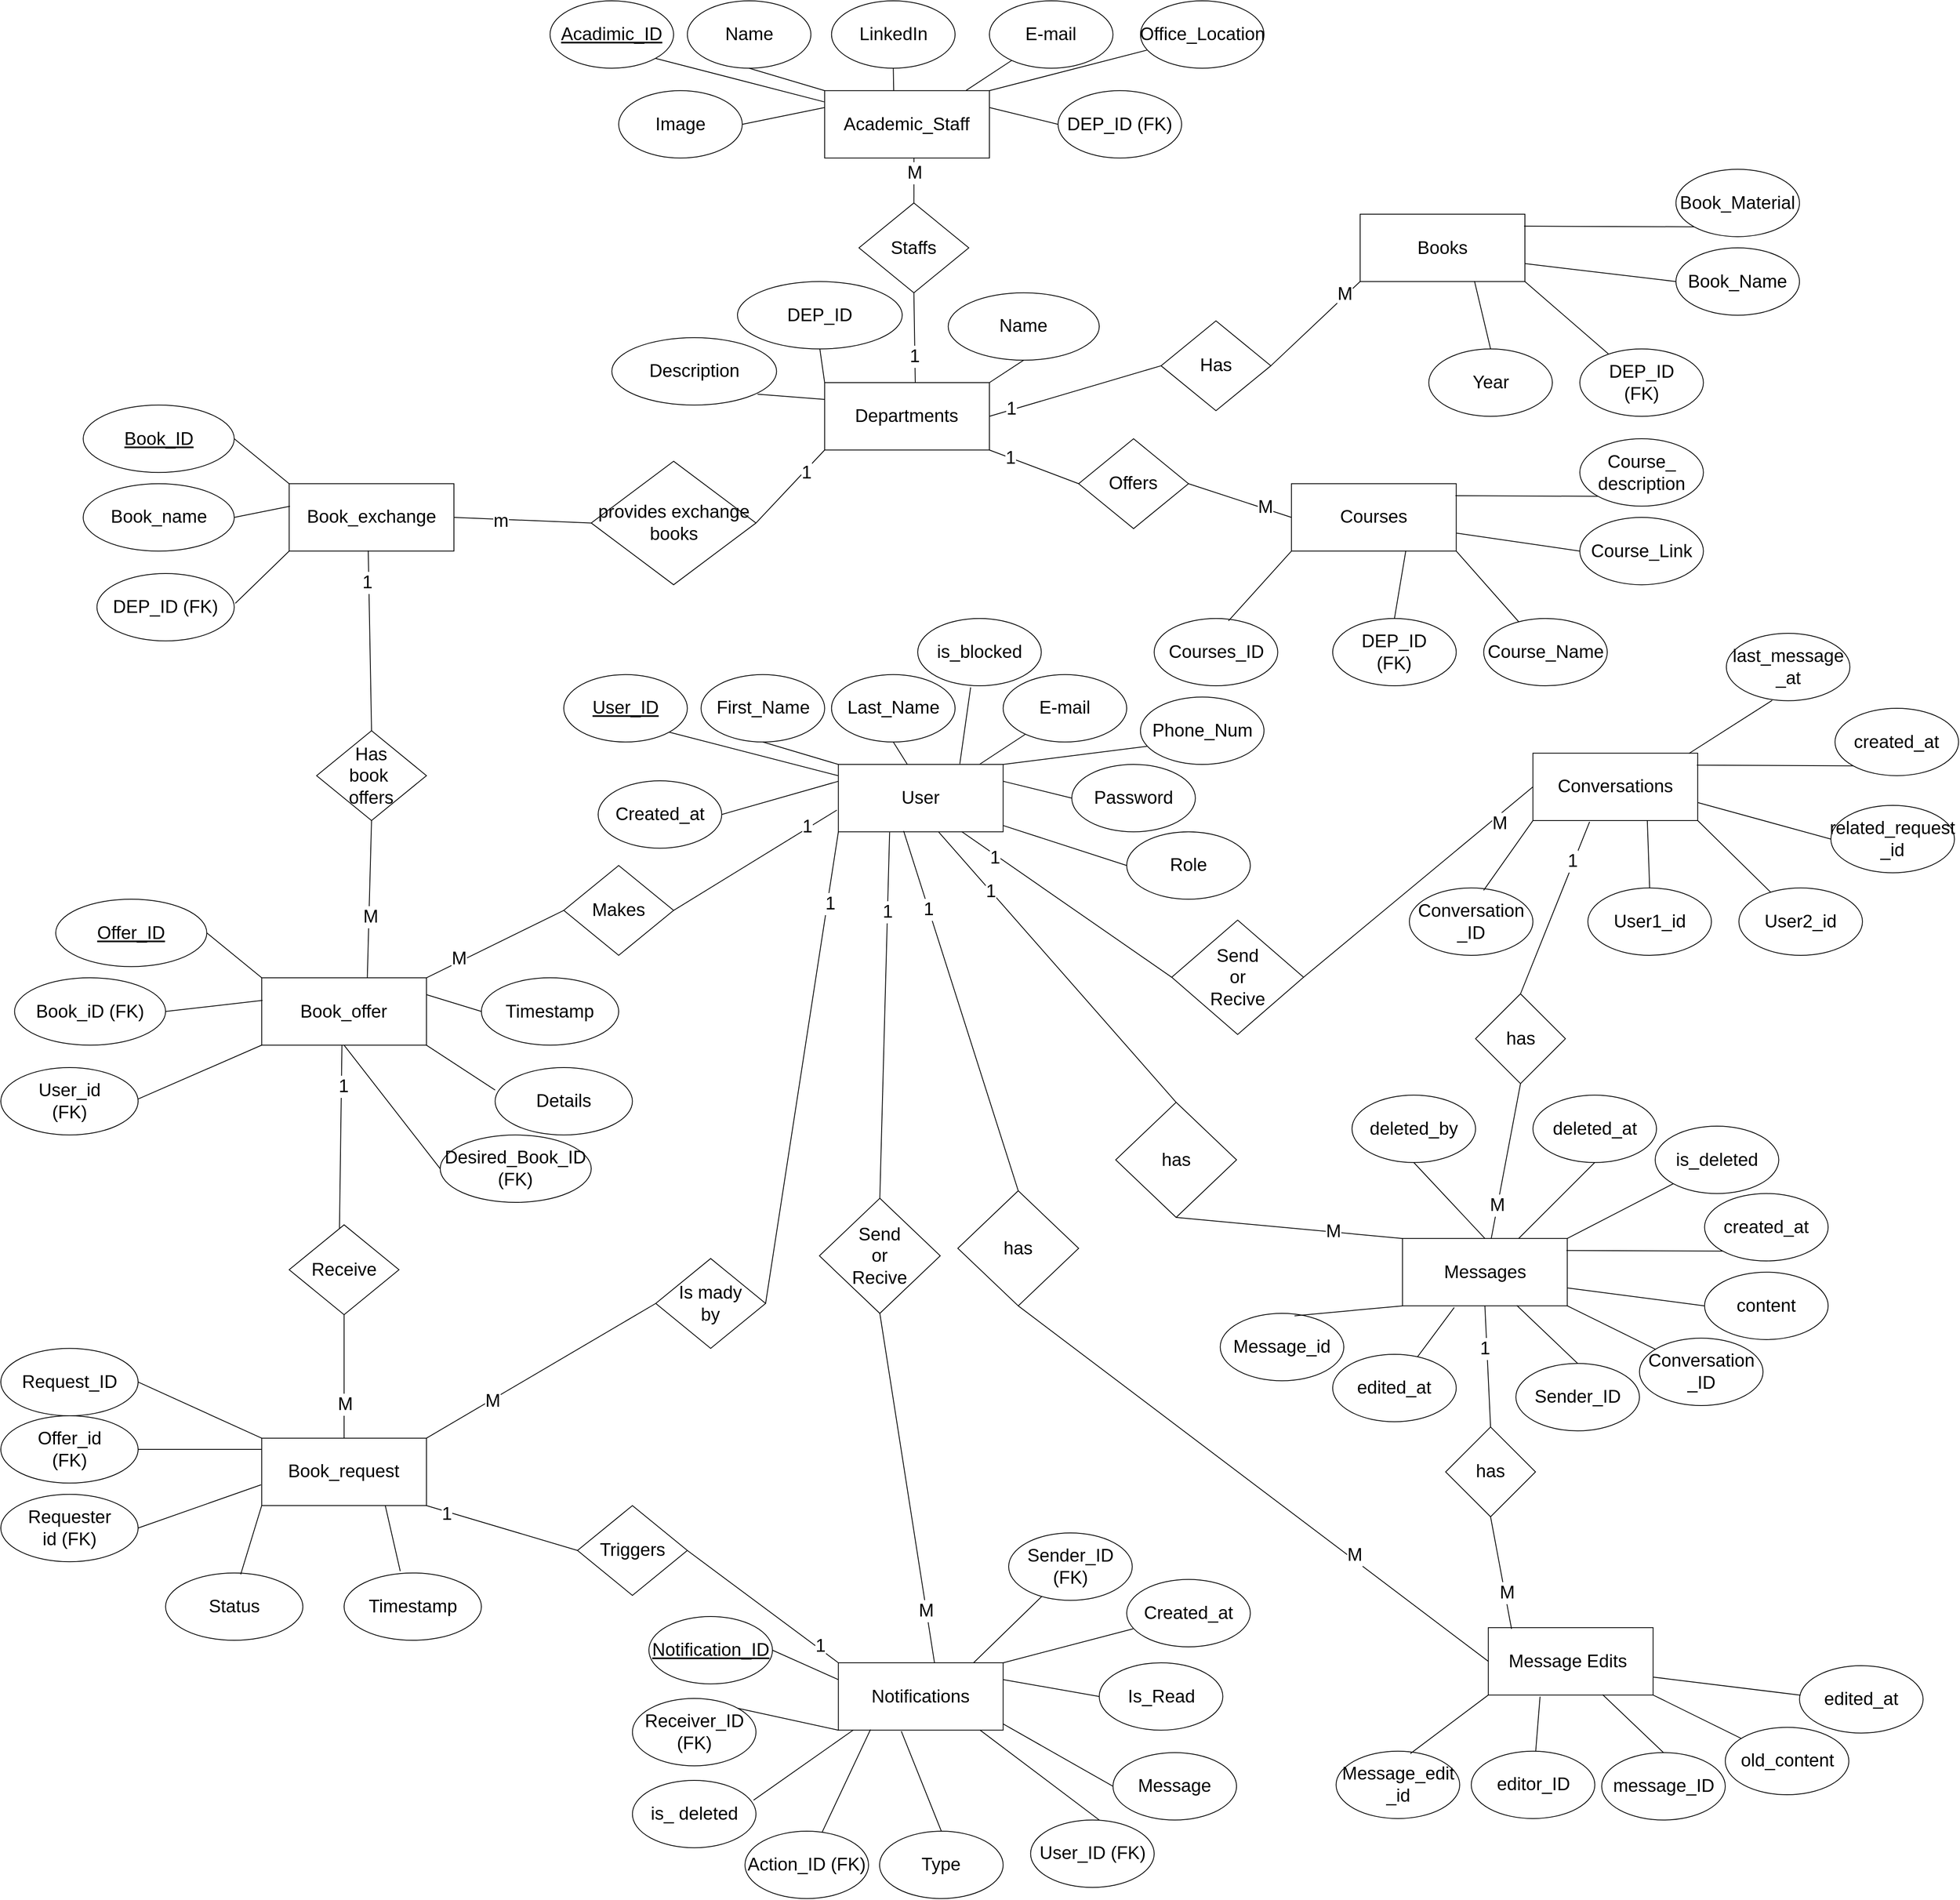 <mxfile version="26.2.2">
  <diagram name="Page-1" id="Akk8z2RaruNdp0wHSC6X">
    <mxGraphModel dx="4760" dy="2963" grid="1" gridSize="10" guides="1" tooltips="1" connect="1" arrows="1" fold="1" page="1" pageScale="1" pageWidth="827" pageHeight="1169" math="0" shadow="0">
      <root>
        <mxCell id="0" />
        <mxCell id="1" parent="0" />
        <mxCell id="VDvmv1JEjOlwoXjDc8ls-2" value="Departments" style="rounded=0;whiteSpace=wrap;html=1;fontSize=22;" parent="1" vertex="1">
          <mxGeometry x="1006.405" y="474.0" width="201.081" height="82.235" as="geometry" />
        </mxCell>
        <mxCell id="VDvmv1JEjOlwoXjDc8ls-3" value="DEP_ID" style="ellipse;whiteSpace=wrap;html=1;fontSize=22;" parent="1" vertex="1">
          <mxGeometry x="900.005" y="350.643" width="201.081" height="82.235" as="geometry" />
        </mxCell>
        <mxCell id="VDvmv1JEjOlwoXjDc8ls-4" value="Name" style="ellipse;whiteSpace=wrap;html=1;fontSize=22;" parent="1" vertex="1">
          <mxGeometry x="1157.216" y="364.353" width="184.324" height="82.235" as="geometry" />
        </mxCell>
        <mxCell id="VDvmv1JEjOlwoXjDc8ls-5" value="" style="endArrow=none;html=1;rounded=0;exitX=0.5;exitY=1;exitDx=0;exitDy=0;entryX=0;entryY=0;entryDx=0;entryDy=0;fontSize=22;" parent="1" source="VDvmv1JEjOlwoXjDc8ls-3" target="VDvmv1JEjOlwoXjDc8ls-2" edge="1">
          <mxGeometry width="50" height="50" relative="1" as="geometry">
            <mxPoint x="1173.973" y="789.235" as="sourcePoint" />
            <mxPoint x="1257.757" y="720.706" as="targetPoint" />
          </mxGeometry>
        </mxCell>
        <mxCell id="VDvmv1JEjOlwoXjDc8ls-6" value="" style="endArrow=none;html=1;rounded=0;exitX=0.5;exitY=1;exitDx=0;exitDy=0;entryX=1;entryY=0;entryDx=0;entryDy=0;fontSize=22;" parent="1" source="VDvmv1JEjOlwoXjDc8ls-4" target="VDvmv1JEjOlwoXjDc8ls-2" edge="1">
          <mxGeometry width="50" height="50" relative="1" as="geometry">
            <mxPoint x="991.324" y="431.512" as="sourcePoint" />
            <mxPoint x="1023.162" y="487.706" as="targetPoint" />
          </mxGeometry>
        </mxCell>
        <mxCell id="VDvmv1JEjOlwoXjDc8ls-7" value="Book_exchange" style="rounded=0;whiteSpace=wrap;html=1;fontSize=22;" parent="1" vertex="1">
          <mxGeometry x="352.892" y="597.353" width="201.081" height="82.235" as="geometry" />
        </mxCell>
        <mxCell id="VDvmv1JEjOlwoXjDc8ls-8" value="DEP_ID (FK)" style="ellipse;whiteSpace=wrap;html=1;fontSize=22;" parent="1" vertex="1">
          <mxGeometry x="118.297" y="707" width="167.568" height="82.235" as="geometry" />
        </mxCell>
        <mxCell id="VDvmv1JEjOlwoXjDc8ls-9" value="&lt;u&gt;Book_ID&lt;/u&gt;" style="ellipse;whiteSpace=wrap;html=1;fontSize=22;" parent="1" vertex="1">
          <mxGeometry x="101.541" y="501.412" width="184.324" height="82.235" as="geometry" />
        </mxCell>
        <mxCell id="VDvmv1JEjOlwoXjDc8ls-10" value="Book_name" style="ellipse;whiteSpace=wrap;html=1;fontSize=22;" parent="1" vertex="1">
          <mxGeometry x="101.541" y="597.353" width="184.324" height="82.235" as="geometry" />
        </mxCell>
        <mxCell id="VDvmv1JEjOlwoXjDc8ls-11" value="" style="endArrow=none;html=1;rounded=0;exitX=1;exitY=0.5;exitDx=0;exitDy=0;fontSize=22;" parent="1" source="VDvmv1JEjOlwoXjDc8ls-9" edge="1">
          <mxGeometry width="50" height="50" relative="1" as="geometry">
            <mxPoint x="336.135" y="665.882" as="sourcePoint" />
            <mxPoint x="352.892" y="597.353" as="targetPoint" />
          </mxGeometry>
        </mxCell>
        <mxCell id="VDvmv1JEjOlwoXjDc8ls-12" value="" style="endArrow=none;html=1;rounded=0;exitX=1;exitY=0.5;exitDx=0;exitDy=0;entryX=0.005;entryY=0.335;entryDx=0;entryDy=0;entryPerimeter=0;fontSize=22;" parent="1" source="VDvmv1JEjOlwoXjDc8ls-10" target="VDvmv1JEjOlwoXjDc8ls-7" edge="1">
          <mxGeometry width="50" height="50" relative="1" as="geometry">
            <mxPoint x="302.622" y="542.529" as="sourcePoint" />
            <mxPoint x="369.649" y="611.059" as="targetPoint" />
          </mxGeometry>
        </mxCell>
        <mxCell id="VDvmv1JEjOlwoXjDc8ls-13" value="" style="endArrow=none;html=1;rounded=0;exitX=1.008;exitY=0.442;exitDx=0;exitDy=0;exitPerimeter=0;entryX=0;entryY=1;entryDx=0;entryDy=0;fontSize=22;" parent="1" source="VDvmv1JEjOlwoXjDc8ls-8" target="VDvmv1JEjOlwoXjDc8ls-7" edge="1">
          <mxGeometry width="50" height="50" relative="1" as="geometry">
            <mxPoint x="319.378" y="556.235" as="sourcePoint" />
            <mxPoint x="386.405" y="624.765" as="targetPoint" />
          </mxGeometry>
        </mxCell>
        <mxCell id="VDvmv1JEjOlwoXjDc8ls-14" value="provides exchange books" style="rhombus;whiteSpace=wrap;html=1;fontSize=22;" parent="1" vertex="1">
          <mxGeometry x="721.541" y="569.941" width="201.081" height="150.765" as="geometry" />
        </mxCell>
        <mxCell id="VDvmv1JEjOlwoXjDc8ls-15" value="" style="endArrow=none;html=1;rounded=0;exitX=1;exitY=0.5;exitDx=0;exitDy=0;entryX=0;entryY=0.5;entryDx=0;entryDy=0;fontSize=22;" parent="1" source="VDvmv1JEjOlwoXjDc8ls-7" target="VDvmv1JEjOlwoXjDc8ls-14" edge="1">
          <mxGeometry width="50" height="50" relative="1" as="geometry">
            <mxPoint x="654.514" y="652.176" as="sourcePoint" />
            <mxPoint x="738.297" y="583.647" as="targetPoint" />
          </mxGeometry>
        </mxCell>
        <mxCell id="VDvmv1JEjOlwoXjDc8ls-16" value="&lt;font&gt;m&lt;/font&gt;" style="edgeLabel;html=1;align=center;verticalAlign=middle;resizable=0;points=[];fontSize=22;" parent="VDvmv1JEjOlwoXjDc8ls-15" vertex="1" connectable="0">
          <mxGeometry x="-0.336" y="-2" relative="1" as="geometry">
            <mxPoint x="1" as="offset" />
          </mxGeometry>
        </mxCell>
        <mxCell id="VDvmv1JEjOlwoXjDc8ls-17" value="" style="endArrow=none;html=1;rounded=0;exitX=1;exitY=0.5;exitDx=0;exitDy=0;entryX=0;entryY=1;entryDx=0;entryDy=0;fontSize=22;" parent="1" source="VDvmv1JEjOlwoXjDc8ls-14" target="VDvmv1JEjOlwoXjDc8ls-2" edge="1">
          <mxGeometry width="50" height="50" relative="1" as="geometry">
            <mxPoint x="922.622" y="611.059" as="sourcePoint" />
            <mxPoint x="1006.405" y="542.529" as="targetPoint" />
          </mxGeometry>
        </mxCell>
        <mxCell id="VDvmv1JEjOlwoXjDc8ls-18" value="&lt;font&gt;1&lt;/font&gt;" style="edgeLabel;html=1;align=center;verticalAlign=middle;resizable=0;points=[];fontSize=22;" parent="VDvmv1JEjOlwoXjDc8ls-17" vertex="1" connectable="0">
          <mxGeometry x="0.421" y="-2" relative="1" as="geometry">
            <mxPoint as="offset" />
          </mxGeometry>
        </mxCell>
        <mxCell id="VDvmv1JEjOlwoXjDc8ls-19" value="User" style="rounded=0;whiteSpace=wrap;html=1;fontSize=22;" parent="1" vertex="1">
          <mxGeometry x="1023.162" y="940.0" width="201.081" height="82.235" as="geometry" />
        </mxCell>
        <mxCell id="VDvmv1JEjOlwoXjDc8ls-20" value="First_Name" style="ellipse;whiteSpace=wrap;html=1;fontSize=22;" parent="1" vertex="1">
          <mxGeometry x="855.595" y="830.353" width="150.811" height="82.235" as="geometry" />
        </mxCell>
        <mxCell id="VDvmv1JEjOlwoXjDc8ls-21" value="&lt;u&gt;User_ID&lt;/u&gt;" style="ellipse;whiteSpace=wrap;html=1;fontSize=22;" parent="1" vertex="1">
          <mxGeometry x="688.027" y="830.353" width="150.811" height="82.235" as="geometry" />
        </mxCell>
        <mxCell id="VDvmv1JEjOlwoXjDc8ls-22" value="E-mail" style="ellipse;whiteSpace=wrap;html=1;fontSize=22;" parent="1" vertex="1">
          <mxGeometry x="1224.243" y="830.353" width="150.811" height="82.235" as="geometry" />
        </mxCell>
        <mxCell id="VDvmv1JEjOlwoXjDc8ls-23" value="Last_Name" style="ellipse;whiteSpace=wrap;html=1;fontSize=22;" parent="1" vertex="1">
          <mxGeometry x="1014.781" y="830.353" width="150.811" height="82.235" as="geometry" />
        </mxCell>
        <mxCell id="VDvmv1JEjOlwoXjDc8ls-24" value="Phone_Num" style="ellipse;whiteSpace=wrap;html=1;fontSize=22;" parent="1" vertex="1">
          <mxGeometry x="1391.811" y="857.765" width="150.811" height="82.235" as="geometry" />
        </mxCell>
        <mxCell id="VDvmv1JEjOlwoXjDc8ls-25" value="Role" style="ellipse;whiteSpace=wrap;html=1;fontSize=22;" parent="1" vertex="1">
          <mxGeometry x="1375.054" y="1022.235" width="150.811" height="82.235" as="geometry" />
        </mxCell>
        <mxCell id="VDvmv1JEjOlwoXjDc8ls-26" value="Created_at" style="ellipse;whiteSpace=wrap;html=1;fontSize=22;" parent="1" vertex="1">
          <mxGeometry x="730.001" y="960.0" width="150.811" height="82.235" as="geometry" />
        </mxCell>
        <mxCell id="VDvmv1JEjOlwoXjDc8ls-27" value="Password" style="ellipse;whiteSpace=wrap;html=1;fontSize=22;" parent="1" vertex="1">
          <mxGeometry x="1308.027" y="940.0" width="150.811" height="82.235" as="geometry" />
        </mxCell>
        <mxCell id="VDvmv1JEjOlwoXjDc8ls-28" value="" style="endArrow=none;html=1;rounded=0;exitX=1;exitY=1;exitDx=0;exitDy=0;entryX=-0.003;entryY=0.166;entryDx=0;entryDy=0;entryPerimeter=0;fontSize=22;" parent="1" source="VDvmv1JEjOlwoXjDc8ls-21" target="VDvmv1JEjOlwoXjDc8ls-19" edge="1">
          <mxGeometry width="50" height="50" relative="1" as="geometry">
            <mxPoint x="989.649" y="967.412" as="sourcePoint" />
            <mxPoint x="1073.432" y="898.882" as="targetPoint" />
          </mxGeometry>
        </mxCell>
        <mxCell id="VDvmv1JEjOlwoXjDc8ls-29" value="" style="endArrow=none;html=1;rounded=0;exitX=0.5;exitY=1;exitDx=0;exitDy=0;entryX=0;entryY=0;entryDx=0;entryDy=0;fontSize=22;" parent="1" source="VDvmv1JEjOlwoXjDc8ls-20" target="VDvmv1JEjOlwoXjDc8ls-19" edge="1">
          <mxGeometry width="50" height="50" relative="1" as="geometry">
            <mxPoint x="833.811" y="878.324" as="sourcePoint" />
            <mxPoint x="1023.162" y="953.706" as="targetPoint" />
          </mxGeometry>
        </mxCell>
        <mxCell id="VDvmv1JEjOlwoXjDc8ls-30" value="" style="endArrow=none;html=1;rounded=0;exitX=1;exitY=0.5;exitDx=0;exitDy=0;entryX=0;entryY=0.25;entryDx=0;entryDy=0;fontSize=22;" parent="1" source="VDvmv1JEjOlwoXjDc8ls-26" target="VDvmv1JEjOlwoXjDc8ls-19" edge="1">
          <mxGeometry width="50" height="50" relative="1" as="geometry">
            <mxPoint x="850.568" y="892.029" as="sourcePoint" />
            <mxPoint x="1049.973" y="978.376" as="targetPoint" />
          </mxGeometry>
        </mxCell>
        <mxCell id="VDvmv1JEjOlwoXjDc8ls-31" value="" style="endArrow=none;html=1;rounded=0;exitX=0.5;exitY=1;exitDx=0;exitDy=0;entryX=0.419;entryY=0.001;entryDx=0;entryDy=0;entryPerimeter=0;fontSize=22;" parent="1" source="VDvmv1JEjOlwoXjDc8ls-23" target="VDvmv1JEjOlwoXjDc8ls-19" edge="1">
          <mxGeometry width="50" height="50" relative="1" as="geometry">
            <mxPoint x="867.324" y="905.735" as="sourcePoint" />
            <mxPoint x="1066.73" y="992.082" as="targetPoint" />
          </mxGeometry>
        </mxCell>
        <mxCell id="VDvmv1JEjOlwoXjDc8ls-32" value="" style="endArrow=none;html=1;rounded=0;entryX=0.858;entryY=-0.003;entryDx=0;entryDy=0;entryPerimeter=0;fontSize=22;" parent="1" source="VDvmv1JEjOlwoXjDc8ls-22" target="VDvmv1JEjOlwoXjDc8ls-19" edge="1">
          <mxGeometry width="50" height="50" relative="1" as="geometry">
            <mxPoint x="1123.703" y="885.176" as="sourcePoint" />
            <mxPoint x="1123.703" y="953.706" as="targetPoint" />
          </mxGeometry>
        </mxCell>
        <mxCell id="VDvmv1JEjOlwoXjDc8ls-33" value="" style="endArrow=none;html=1;rounded=0;exitX=0.052;exitY=0.732;exitDx=0;exitDy=0;entryX=1;entryY=0;entryDx=0;entryDy=0;exitPerimeter=0;fontSize=22;" parent="1" source="VDvmv1JEjOlwoXjDc8ls-24" target="VDvmv1JEjOlwoXjDc8ls-19" edge="1">
          <mxGeometry width="50" height="50" relative="1" as="geometry">
            <mxPoint x="1140.459" y="898.882" as="sourcePoint" />
            <mxPoint x="1140.459" y="967.412" as="targetPoint" />
          </mxGeometry>
        </mxCell>
        <mxCell id="VDvmv1JEjOlwoXjDc8ls-34" value="" style="endArrow=none;html=1;rounded=0;exitX=0;exitY=0.5;exitDx=0;exitDy=0;entryX=1;entryY=0.25;entryDx=0;entryDy=0;fontSize=22;" parent="1" source="VDvmv1JEjOlwoXjDc8ls-27" target="VDvmv1JEjOlwoXjDc8ls-19" edge="1">
          <mxGeometry width="50" height="50" relative="1" as="geometry">
            <mxPoint x="1157.216" y="912.588" as="sourcePoint" />
            <mxPoint x="1157.216" y="981.118" as="targetPoint" />
          </mxGeometry>
        </mxCell>
        <mxCell id="VDvmv1JEjOlwoXjDc8ls-35" value="" style="endArrow=none;html=1;rounded=0;exitX=1;exitY=0.907;exitDx=0;exitDy=0;entryX=0;entryY=0.5;entryDx=0;entryDy=0;exitPerimeter=0;fontSize=22;" parent="1" source="VDvmv1JEjOlwoXjDc8ls-19" target="VDvmv1JEjOlwoXjDc8ls-25" edge="1">
          <mxGeometry width="50" height="50" relative="1" as="geometry">
            <mxPoint x="1173.973" y="926.294" as="sourcePoint" />
            <mxPoint x="1173.973" y="994.824" as="targetPoint" />
          </mxGeometry>
        </mxCell>
        <mxCell id="VDvmv1JEjOlwoXjDc8ls-36" value="Book_offer" style="rounded=0;whiteSpace=wrap;html=1;fontSize=22;" parent="1" vertex="1">
          <mxGeometry x="319.378" y="1200.412" width="201.081" height="82.235" as="geometry" />
        </mxCell>
        <mxCell id="VDvmv1JEjOlwoXjDc8ls-37" value="User_id&lt;div&gt;(FK)&lt;/div&gt;" style="ellipse;whiteSpace=wrap;html=1;fontSize=22;" parent="1" vertex="1">
          <mxGeometry x="1" y="1310.059" width="167.568" height="82.235" as="geometry" />
        </mxCell>
        <mxCell id="VDvmv1JEjOlwoXjDc8ls-38" value="&lt;u&gt;Offer_ID&lt;/u&gt;" style="ellipse;whiteSpace=wrap;html=1;fontSize=22;" parent="1" vertex="1">
          <mxGeometry x="68.027" y="1104.471" width="184.324" height="82.235" as="geometry" />
        </mxCell>
        <mxCell id="VDvmv1JEjOlwoXjDc8ls-39" value="Book_iD (FK)" style="ellipse;whiteSpace=wrap;html=1;fontSize=22;" parent="1" vertex="1">
          <mxGeometry x="17.757" y="1200.412" width="184.324" height="82.235" as="geometry" />
        </mxCell>
        <mxCell id="VDvmv1JEjOlwoXjDc8ls-40" value="" style="endArrow=none;html=1;rounded=0;exitX=1;exitY=0.5;exitDx=0;exitDy=0;fontSize=22;" parent="1" source="VDvmv1JEjOlwoXjDc8ls-38" edge="1">
          <mxGeometry width="50" height="50" relative="1" as="geometry">
            <mxPoint x="302.622" y="1268.941" as="sourcePoint" />
            <mxPoint x="319.378" y="1200.412" as="targetPoint" />
          </mxGeometry>
        </mxCell>
        <mxCell id="VDvmv1JEjOlwoXjDc8ls-41" value="" style="endArrow=none;html=1;rounded=0;exitX=1;exitY=0.5;exitDx=0;exitDy=0;entryX=0.005;entryY=0.335;entryDx=0;entryDy=0;entryPerimeter=0;fontSize=22;" parent="1" source="VDvmv1JEjOlwoXjDc8ls-39" target="VDvmv1JEjOlwoXjDc8ls-36" edge="1">
          <mxGeometry width="50" height="50" relative="1" as="geometry">
            <mxPoint x="269.108" y="1145.588" as="sourcePoint" />
            <mxPoint x="336.135" y="1214.118" as="targetPoint" />
          </mxGeometry>
        </mxCell>
        <mxCell id="VDvmv1JEjOlwoXjDc8ls-42" value="" style="endArrow=none;html=1;rounded=0;exitX=0.999;exitY=0.467;exitDx=0;exitDy=0;exitPerimeter=0;entryX=0;entryY=1;entryDx=0;entryDy=0;fontSize=22;" parent="1" source="VDvmv1JEjOlwoXjDc8ls-37" target="VDvmv1JEjOlwoXjDc8ls-36" edge="1">
          <mxGeometry width="50" height="50" relative="1" as="geometry">
            <mxPoint x="285.865" y="1159.294" as="sourcePoint" />
            <mxPoint x="352.892" y="1227.824" as="targetPoint" />
          </mxGeometry>
        </mxCell>
        <mxCell id="VDvmv1JEjOlwoXjDc8ls-43" value="Details" style="ellipse;whiteSpace=wrap;html=1;fontSize=22;" parent="1" vertex="1">
          <mxGeometry x="604.243" y="1310.059" width="167.568" height="82.235" as="geometry" />
        </mxCell>
        <mxCell id="VDvmv1JEjOlwoXjDc8ls-44" value="Timestamp" style="ellipse;whiteSpace=wrap;html=1;fontSize=22;" parent="1" vertex="1">
          <mxGeometry x="587.486" y="1200.412" width="167.568" height="82.235" as="geometry" />
        </mxCell>
        <mxCell id="VDvmv1JEjOlwoXjDc8ls-45" value="" style="endArrow=none;html=1;rounded=0;exitX=0;exitY=0.5;exitDx=0;exitDy=0;entryX=1;entryY=0.25;entryDx=0;entryDy=0;fontSize=22;" parent="1" source="VDvmv1JEjOlwoXjDc8ls-44" target="VDvmv1JEjOlwoXjDc8ls-36" edge="1">
          <mxGeometry width="50" height="50" relative="1" as="geometry">
            <mxPoint x="269.108" y="1138.735" as="sourcePoint" />
            <mxPoint x="336.135" y="1214.118" as="targetPoint" />
          </mxGeometry>
        </mxCell>
        <mxCell id="VDvmv1JEjOlwoXjDc8ls-46" value="" style="endArrow=none;html=1;rounded=0;exitX=0;exitY=0.333;exitDx=0;exitDy=0;entryX=1;entryY=1;entryDx=0;entryDy=0;exitPerimeter=0;fontSize=22;" parent="1" source="VDvmv1JEjOlwoXjDc8ls-43" target="VDvmv1JEjOlwoXjDc8ls-36" edge="1">
          <mxGeometry width="50" height="50" relative="1" as="geometry">
            <mxPoint x="604.243" y="1234.676" as="sourcePoint" />
            <mxPoint x="537.216" y="1234.676" as="targetPoint" />
          </mxGeometry>
        </mxCell>
        <mxCell id="VDvmv1JEjOlwoXjDc8ls-47" value="Makes" style="rhombus;whiteSpace=wrap;html=1;fontSize=22;" parent="1" vertex="1">
          <mxGeometry x="688.027" y="1063.353" width="134.054" height="109.647" as="geometry" />
        </mxCell>
        <mxCell id="VDvmv1JEjOlwoXjDc8ls-48" value="Has&lt;div&gt;book&amp;nbsp;&lt;/div&gt;&lt;div&gt;offers&lt;/div&gt;" style="rhombus;whiteSpace=wrap;html=1;fontSize=22;" parent="1" vertex="1">
          <mxGeometry x="386.405" y="898.882" width="134.054" height="109.647" as="geometry" />
        </mxCell>
        <mxCell id="VDvmv1JEjOlwoXjDc8ls-49" value="" style="endArrow=none;html=1;rounded=0;entryX=0.48;entryY=0.991;entryDx=0;entryDy=0;entryPerimeter=0;exitX=0.5;exitY=0;exitDx=0;exitDy=0;fontSize=22;" parent="1" source="VDvmv1JEjOlwoXjDc8ls-48" target="VDvmv1JEjOlwoXjDc8ls-7" edge="1">
          <mxGeometry width="50" height="50" relative="1" as="geometry">
            <mxPoint x="520.459" y="912.588" as="sourcePoint" />
            <mxPoint x="604.243" y="844.059" as="targetPoint" />
          </mxGeometry>
        </mxCell>
        <mxCell id="VDvmv1JEjOlwoXjDc8ls-50" value="&lt;font&gt;1&lt;/font&gt;" style="edgeLabel;html=1;align=center;verticalAlign=middle;resizable=0;points=[];fontSize=22;" parent="VDvmv1JEjOlwoXjDc8ls-49" vertex="1" connectable="0">
          <mxGeometry x="0.644" y="2" relative="1" as="geometry">
            <mxPoint as="offset" />
          </mxGeometry>
        </mxCell>
        <mxCell id="VDvmv1JEjOlwoXjDc8ls-51" value="" style="endArrow=none;html=1;rounded=0;entryX=0.641;entryY=-0.002;entryDx=0;entryDy=0;entryPerimeter=0;fontSize=22;" parent="1" target="VDvmv1JEjOlwoXjDc8ls-36" edge="1">
          <mxGeometry width="50" height="50" relative="1" as="geometry">
            <mxPoint x="453.432" y="1008.529" as="sourcePoint" />
            <mxPoint x="466.838" y="691.924" as="targetPoint" />
          </mxGeometry>
        </mxCell>
        <mxCell id="VDvmv1JEjOlwoXjDc8ls-52" value="&lt;font&gt;M&lt;/font&gt;" style="edgeLabel;html=1;align=center;verticalAlign=middle;resizable=0;points=[];fontSize=22;" parent="VDvmv1JEjOlwoXjDc8ls-51" vertex="1" connectable="0">
          <mxGeometry x="0.209" y="1" relative="1" as="geometry">
            <mxPoint y="1" as="offset" />
          </mxGeometry>
        </mxCell>
        <mxCell id="VDvmv1JEjOlwoXjDc8ls-53" value="" style="endArrow=none;html=1;rounded=0;entryX=1;entryY=0;entryDx=0;entryDy=0;exitX=0;exitY=0.5;exitDx=0;exitDy=0;fontSize=22;" parent="1" source="VDvmv1JEjOlwoXjDc8ls-47" target="VDvmv1JEjOlwoXjDc8ls-36" edge="1">
          <mxGeometry width="50" height="50" relative="1" as="geometry">
            <mxPoint x="470.189" y="1022.235" as="sourcePoint" />
            <mxPoint x="465.162" y="1214.118" as="targetPoint" />
          </mxGeometry>
        </mxCell>
        <mxCell id="VDvmv1JEjOlwoXjDc8ls-54" value="&lt;font&gt;M&lt;/font&gt;" style="edgeLabel;html=1;align=center;verticalAlign=middle;resizable=0;points=[];fontSize=22;" parent="VDvmv1JEjOlwoXjDc8ls-53" vertex="1" connectable="0">
          <mxGeometry x="0.505" y="-4" relative="1" as="geometry">
            <mxPoint as="offset" />
          </mxGeometry>
        </mxCell>
        <mxCell id="VDvmv1JEjOlwoXjDc8ls-55" value="" style="endArrow=none;html=1;rounded=0;entryX=-0.009;entryY=0.678;entryDx=0;entryDy=0;exitX=1;exitY=0.5;exitDx=0;exitDy=0;entryPerimeter=0;fontSize=22;" parent="1" source="VDvmv1JEjOlwoXjDc8ls-47" target="VDvmv1JEjOlwoXjDc8ls-19" edge="1">
          <mxGeometry width="50" height="50" relative="1" as="geometry">
            <mxPoint x="805.324" y="1090.765" as="sourcePoint" />
            <mxPoint x="889.108" y="1022.235" as="targetPoint" />
          </mxGeometry>
        </mxCell>
        <mxCell id="VDvmv1JEjOlwoXjDc8ls-56" value="&lt;font&gt;1&lt;/font&gt;" style="edgeLabel;html=1;align=center;verticalAlign=middle;resizable=0;points=[];fontSize=22;" parent="VDvmv1JEjOlwoXjDc8ls-55" vertex="1" connectable="0">
          <mxGeometry x="0.64" y="2" relative="1" as="geometry">
            <mxPoint as="offset" />
          </mxGeometry>
        </mxCell>
        <mxCell id="VDvmv1JEjOlwoXjDc8ls-57" value="&lt;font&gt;Desired_Book_ID (FK)&lt;/font&gt;" style="ellipse;whiteSpace=wrap;html=1;fontSize=22;" parent="1" vertex="1">
          <mxGeometry x="537.216" y="1392.294" width="184.324" height="82.235" as="geometry" />
        </mxCell>
        <mxCell id="VDvmv1JEjOlwoXjDc8ls-58" value="" style="endArrow=none;html=1;rounded=0;entryX=0;entryY=0.5;entryDx=0;entryDy=0;exitX=0.5;exitY=1;exitDx=0;exitDy=0;fontSize=22;" parent="1" source="VDvmv1JEjOlwoXjDc8ls-36" target="VDvmv1JEjOlwoXjDc8ls-57" edge="1">
          <mxGeometry width="50" height="50" relative="1" as="geometry">
            <mxPoint x="235.595" y="1255.235" as="sourcePoint" />
            <mxPoint x="319.378" y="1186.706" as="targetPoint" />
          </mxGeometry>
        </mxCell>
        <mxCell id="VDvmv1JEjOlwoXjDc8ls-59" value="Book_request" style="rounded=0;whiteSpace=wrap;html=1;fontSize=22;" parent="1" vertex="1">
          <mxGeometry x="319.378" y="1762.353" width="201.081" height="82.235" as="geometry" />
        </mxCell>
        <mxCell id="VDvmv1JEjOlwoXjDc8ls-60" value="Offer_id&lt;div&gt;(FK)&lt;/div&gt;" style="ellipse;whiteSpace=wrap;html=1;fontSize=22;" parent="1" vertex="1">
          <mxGeometry x="1" y="1734.941" width="167.568" height="82.235" as="geometry" />
        </mxCell>
        <mxCell id="VDvmv1JEjOlwoXjDc8ls-61" value="Timestamp" style="ellipse;whiteSpace=wrap;html=1;fontSize=22;" parent="1" vertex="1">
          <mxGeometry x="419.919" y="1926.824" width="167.568" height="82.235" as="geometry" />
        </mxCell>
        <mxCell id="VDvmv1JEjOlwoXjDc8ls-62" value="Status" style="ellipse;whiteSpace=wrap;html=1;fontSize=22;" parent="1" vertex="1">
          <mxGeometry x="202.081" y="1926.824" width="167.568" height="82.235" as="geometry" />
        </mxCell>
        <mxCell id="VDvmv1JEjOlwoXjDc8ls-63" value="Request_ID" style="ellipse;whiteSpace=wrap;html=1;fontSize=22;" parent="1" vertex="1">
          <mxGeometry x="1" y="1652.706" width="167.568" height="82.235" as="geometry" />
        </mxCell>
        <mxCell id="VDvmv1JEjOlwoXjDc8ls-64" value="Requester&lt;div&gt;id (FK)&lt;/div&gt;" style="ellipse;whiteSpace=wrap;html=1;fontSize=22;" parent="1" vertex="1">
          <mxGeometry x="1" y="1830.882" width="167.568" height="82.235" as="geometry" />
        </mxCell>
        <mxCell id="VDvmv1JEjOlwoXjDc8ls-65" value="" style="endArrow=none;html=1;rounded=0;exitX=1;exitY=0.5;exitDx=0;exitDy=0;entryX=0;entryY=0;entryDx=0;entryDy=0;fontSize=22;" parent="1" source="VDvmv1JEjOlwoXjDc8ls-63" target="VDvmv1JEjOlwoXjDc8ls-59" edge="1">
          <mxGeometry width="50" height="50" relative="1" as="geometry">
            <mxPoint x="235.595" y="1597.882" as="sourcePoint" />
            <mxPoint x="319.378" y="1529.353" as="targetPoint" />
          </mxGeometry>
        </mxCell>
        <mxCell id="VDvmv1JEjOlwoXjDc8ls-66" value="" style="endArrow=none;html=1;rounded=0;exitX=1;exitY=0.5;exitDx=0;exitDy=0;fontSize=22;" parent="1" source="VDvmv1JEjOlwoXjDc8ls-60" edge="1">
          <mxGeometry width="50" height="50" relative="1" as="geometry">
            <mxPoint x="185.324" y="1686.971" as="sourcePoint" />
            <mxPoint x="319.378" y="1776.059" as="targetPoint" />
          </mxGeometry>
        </mxCell>
        <mxCell id="VDvmv1JEjOlwoXjDc8ls-67" value="" style="endArrow=none;html=1;rounded=0;exitX=1;exitY=0.5;exitDx=0;exitDy=0;entryX=-0.004;entryY=0.692;entryDx=0;entryDy=0;entryPerimeter=0;fontSize=22;" parent="1" source="VDvmv1JEjOlwoXjDc8ls-64" target="VDvmv1JEjOlwoXjDc8ls-59" edge="1">
          <mxGeometry width="50" height="50" relative="1" as="geometry">
            <mxPoint x="202.081" y="1700.676" as="sourcePoint" />
            <mxPoint x="352.892" y="1789.765" as="targetPoint" />
          </mxGeometry>
        </mxCell>
        <mxCell id="VDvmv1JEjOlwoXjDc8ls-68" value="" style="endArrow=none;html=1;rounded=0;exitX=0.547;exitY=0.022;exitDx=0;exitDy=0;entryX=0;entryY=1;entryDx=0;entryDy=0;exitPerimeter=0;fontSize=22;" parent="1" source="VDvmv1JEjOlwoXjDc8ls-62" target="VDvmv1JEjOlwoXjDc8ls-59" edge="1">
          <mxGeometry width="50" height="50" relative="1" as="geometry">
            <mxPoint x="218.838" y="1714.382" as="sourcePoint" />
            <mxPoint x="369.649" y="1803.471" as="targetPoint" />
          </mxGeometry>
        </mxCell>
        <mxCell id="VDvmv1JEjOlwoXjDc8ls-69" value="" style="endArrow=none;html=1;rounded=0;exitX=0.75;exitY=1;exitDx=0;exitDy=0;entryX=0.409;entryY=-0.027;entryDx=0;entryDy=0;entryPerimeter=0;fontSize=22;" parent="1" source="VDvmv1JEjOlwoXjDc8ls-59" target="VDvmv1JEjOlwoXjDc8ls-61" edge="1">
          <mxGeometry width="50" height="50" relative="1" as="geometry">
            <mxPoint x="235.595" y="1728.088" as="sourcePoint" />
            <mxPoint x="386.405" y="1817.176" as="targetPoint" />
          </mxGeometry>
        </mxCell>
        <mxCell id="VDvmv1JEjOlwoXjDc8ls-70" value="Is mady&lt;div&gt;by&lt;/div&gt;" style="rhombus;whiteSpace=wrap;html=1;fontSize=22;" parent="1" vertex="1">
          <mxGeometry x="800.297" y="1543.059" width="134.054" height="109.647" as="geometry" />
        </mxCell>
        <mxCell id="VDvmv1JEjOlwoXjDc8ls-71" value="Receive" style="rhombus;whiteSpace=wrap;html=1;fontSize=22;" parent="1" vertex="1">
          <mxGeometry x="352.892" y="1501.941" width="134.054" height="109.647" as="geometry" />
        </mxCell>
        <mxCell id="VDvmv1JEjOlwoXjDc8ls-72" value="" style="endArrow=none;html=1;rounded=0;exitX=0.458;exitY=0.047;exitDx=0;exitDy=0;exitPerimeter=0;entryX=0.487;entryY=1.002;entryDx=0;entryDy=0;entryPerimeter=0;fontSize=22;" parent="1" edge="1">
          <mxGeometry width="50" height="50" relative="1" as="geometry">
            <mxPoint x="414.289" y="1506.93" as="sourcePoint" />
            <mxPoint x="417.305" y="1282.647" as="targetPoint" />
            <Array as="points" />
          </mxGeometry>
        </mxCell>
        <mxCell id="VDvmv1JEjOlwoXjDc8ls-73" value="&lt;font&gt;1&lt;/font&gt;" style="edgeLabel;html=1;align=center;verticalAlign=middle;resizable=0;points=[];fontSize=22;" parent="VDvmv1JEjOlwoXjDc8ls-72" vertex="1" connectable="0">
          <mxGeometry x="0.66" y="-3" relative="1" as="geometry">
            <mxPoint x="-1" y="12" as="offset" />
          </mxGeometry>
        </mxCell>
        <mxCell id="VDvmv1JEjOlwoXjDc8ls-74" value="" style="endArrow=none;html=1;rounded=0;exitX=0.5;exitY=1;exitDx=0;exitDy=0;entryX=0.5;entryY=0;entryDx=0;entryDy=0;fontSize=22;" parent="1" source="VDvmv1JEjOlwoXjDc8ls-71" target="VDvmv1JEjOlwoXjDc8ls-59" edge="1">
          <mxGeometry width="50" height="50" relative="1" as="geometry">
            <mxPoint x="431.649" y="1521.129" as="sourcePoint" />
            <mxPoint x="433.324" y="1296.353" as="targetPoint" />
            <Array as="points" />
          </mxGeometry>
        </mxCell>
        <mxCell id="VDvmv1JEjOlwoXjDc8ls-75" value="&lt;font&gt;M&lt;/font&gt;" style="edgeLabel;html=1;align=center;verticalAlign=middle;resizable=0;points=[];fontSize=22;" parent="VDvmv1JEjOlwoXjDc8ls-74" vertex="1" connectable="0">
          <mxGeometry x="0.455" y="1" relative="1" as="geometry">
            <mxPoint as="offset" />
          </mxGeometry>
        </mxCell>
        <mxCell id="VDvmv1JEjOlwoXjDc8ls-76" value="" style="endArrow=none;html=1;rounded=0;exitX=1;exitY=0;exitDx=0;exitDy=0;entryX=0;entryY=0.5;entryDx=0;entryDy=0;fontSize=22;" parent="1" source="VDvmv1JEjOlwoXjDc8ls-59" target="VDvmv1JEjOlwoXjDc8ls-70" edge="1">
          <mxGeometry width="50" height="50" relative="1" as="geometry">
            <mxPoint x="352.892" y="1625.294" as="sourcePoint" />
            <mxPoint x="436.676" y="1556.765" as="targetPoint" />
          </mxGeometry>
        </mxCell>
        <mxCell id="VDvmv1JEjOlwoXjDc8ls-77" value="&lt;font&gt;M&lt;/font&gt;" style="edgeLabel;html=1;align=center;verticalAlign=middle;resizable=0;points=[];fontSize=22;" parent="VDvmv1JEjOlwoXjDc8ls-76" vertex="1" connectable="0">
          <mxGeometry x="-0.434" y="-1" relative="1" as="geometry">
            <mxPoint as="offset" />
          </mxGeometry>
        </mxCell>
        <mxCell id="VDvmv1JEjOlwoXjDc8ls-78" value="" style="endArrow=none;html=1;rounded=0;entryX=0;entryY=1;entryDx=0;entryDy=0;exitX=1;exitY=0.5;exitDx=0;exitDy=0;fontSize=22;" parent="1" source="VDvmv1JEjOlwoXjDc8ls-70" target="VDvmv1JEjOlwoXjDc8ls-19" edge="1">
          <mxGeometry width="50" height="50" relative="1" as="geometry">
            <mxPoint x="1023.162" y="1611.588" as="sourcePoint" />
            <mxPoint x="956.135" y="1666.412" as="targetPoint" />
          </mxGeometry>
        </mxCell>
        <mxCell id="VDvmv1JEjOlwoXjDc8ls-79" value="&lt;font&gt;1&lt;/font&gt;" style="edgeLabel;html=1;align=center;verticalAlign=middle;resizable=0;points=[];fontSize=22;" parent="VDvmv1JEjOlwoXjDc8ls-78" vertex="1" connectable="0">
          <mxGeometry x="0.695" y="-3" relative="1" as="geometry">
            <mxPoint y="-1" as="offset" />
          </mxGeometry>
        </mxCell>
        <mxCell id="VDvmv1JEjOlwoXjDc8ls-80" value="Notifications" style="rounded=0;whiteSpace=wrap;html=1;fontSize=22;" parent="1" vertex="1">
          <mxGeometry x="1023.162" y="2036.471" width="201.081" height="82.235" as="geometry" />
        </mxCell>
        <mxCell id="VDvmv1JEjOlwoXjDc8ls-81" value="Receiver_ID&lt;div&gt;(FK)&lt;/div&gt;" style="ellipse;whiteSpace=wrap;html=1;fontSize=22;" parent="1" vertex="1">
          <mxGeometry x="771.811" y="2080.004" width="150.811" height="82.235" as="geometry" />
        </mxCell>
        <mxCell id="VDvmv1JEjOlwoXjDc8ls-82" value="User_ID (FK)" style="ellipse;whiteSpace=wrap;html=1;fontSize=22;" parent="1" vertex="1">
          <mxGeometry x="1257.757" y="2228.353" width="150.811" height="82.235" as="geometry" />
        </mxCell>
        <mxCell id="VDvmv1JEjOlwoXjDc8ls-83" value="Action_ID (FK)" style="ellipse;whiteSpace=wrap;html=1;fontSize=22;" parent="1" vertex="1">
          <mxGeometry x="909.191" y="2242.055" width="150.811" height="82.235" as="geometry" />
        </mxCell>
        <mxCell id="VDvmv1JEjOlwoXjDc8ls-84" value="Type" style="ellipse;whiteSpace=wrap;html=1;fontSize=22;" parent="1" vertex="1">
          <mxGeometry x="1073.432" y="2242.059" width="150.811" height="82.235" as="geometry" />
        </mxCell>
        <mxCell id="VDvmv1JEjOlwoXjDc8ls-85" value="Created_at" style="ellipse;whiteSpace=wrap;html=1;fontSize=22;" parent="1" vertex="1">
          <mxGeometry x="1375.058" y="1934.764" width="150.811" height="82.235" as="geometry" />
        </mxCell>
        <mxCell id="VDvmv1JEjOlwoXjDc8ls-86" value="Message" style="ellipse;whiteSpace=wrap;html=1;fontSize=22;" parent="1" vertex="1">
          <mxGeometry x="1358.297" y="2146.118" width="150.811" height="82.235" as="geometry" />
        </mxCell>
        <mxCell id="VDvmv1JEjOlwoXjDc8ls-87" value="&lt;u&gt;Notification_ID&lt;/u&gt;" style="ellipse;whiteSpace=wrap;html=1;fontSize=22;" parent="1" vertex="1">
          <mxGeometry x="791.921" y="1980.001" width="150.811" height="82.235" as="geometry" />
        </mxCell>
        <mxCell id="VDvmv1JEjOlwoXjDc8ls-88" value="Is_Read" style="ellipse;whiteSpace=wrap;html=1;fontSize=22;" parent="1" vertex="1">
          <mxGeometry x="1341.541" y="2036.471" width="150.811" height="82.235" as="geometry" />
        </mxCell>
        <mxCell id="VDvmv1JEjOlwoXjDc8ls-89" value="" style="endArrow=none;html=1;rounded=0;entryX=0.861;entryY=1.001;entryDx=0;entryDy=0;entryPerimeter=0;fontSize=22;" parent="1" target="VDvmv1JEjOlwoXjDc8ls-80" edge="1">
          <mxGeometry width="50" height="50" relative="1" as="geometry">
            <mxPoint x="1341.541" y="2228.353" as="sourcePoint" />
            <mxPoint x="1073.432" y="1995.353" as="targetPoint" />
          </mxGeometry>
        </mxCell>
        <mxCell id="VDvmv1JEjOlwoXjDc8ls-90" value="" style="endArrow=none;html=1;rounded=0;exitX=1;exitY=0;exitDx=0;exitDy=0;entryX=0;entryY=1;entryDx=0;entryDy=0;fontSize=22;" parent="1" source="VDvmv1JEjOlwoXjDc8ls-81" target="VDvmv1JEjOlwoXjDc8ls-80" edge="1">
          <mxGeometry width="50" height="50" relative="1" as="geometry">
            <mxPoint x="833.811" y="1974.794" as="sourcePoint" />
            <mxPoint x="1023.162" y="2050.176" as="targetPoint" />
          </mxGeometry>
        </mxCell>
        <mxCell id="VDvmv1JEjOlwoXjDc8ls-91" value="" style="endArrow=none;html=1;rounded=0;exitX=1;exitY=0.5;exitDx=0;exitDy=0;entryX=0;entryY=0.25;entryDx=0;entryDy=0;fontSize=22;" parent="1" source="VDvmv1JEjOlwoXjDc8ls-87" target="VDvmv1JEjOlwoXjDc8ls-80" edge="1">
          <mxGeometry width="50" height="50" relative="1" as="geometry">
            <mxPoint x="850.568" y="1988.5" as="sourcePoint" />
            <mxPoint x="1049.973" y="2074.847" as="targetPoint" />
          </mxGeometry>
        </mxCell>
        <mxCell id="VDvmv1JEjOlwoXjDc8ls-92" value="" style="endArrow=none;html=1;rounded=0;exitX=0.5;exitY=0;exitDx=0;exitDy=0;entryX=0.382;entryY=1.016;entryDx=0;entryDy=0;entryPerimeter=0;fontSize=22;" parent="1" source="VDvmv1JEjOlwoXjDc8ls-84" target="VDvmv1JEjOlwoXjDc8ls-80" edge="1">
          <mxGeometry width="50" height="50" relative="1" as="geometry">
            <mxPoint x="867.324" y="2002.206" as="sourcePoint" />
            <mxPoint x="1098.568" y="2132.412" as="targetPoint" />
          </mxGeometry>
        </mxCell>
        <mxCell id="VDvmv1JEjOlwoXjDc8ls-93" value="" style="endArrow=none;html=1;rounded=0;entryX=0.195;entryY=0.991;entryDx=0;entryDy=0;entryPerimeter=0;fontSize=22;" parent="1" source="VDvmv1JEjOlwoXjDc8ls-83" target="VDvmv1JEjOlwoXjDc8ls-80" edge="1">
          <mxGeometry width="50" height="50" relative="1" as="geometry">
            <mxPoint x="1123.703" y="1981.647" as="sourcePoint" />
            <mxPoint x="1123.703" y="2050.176" as="targetPoint" />
          </mxGeometry>
        </mxCell>
        <mxCell id="VDvmv1JEjOlwoXjDc8ls-94" value="" style="endArrow=none;html=1;rounded=0;exitX=0.052;exitY=0.732;exitDx=0;exitDy=0;entryX=1;entryY=0;entryDx=0;entryDy=0;exitPerimeter=0;fontSize=22;" parent="1" source="VDvmv1JEjOlwoXjDc8ls-85" target="VDvmv1JEjOlwoXjDc8ls-80" edge="1">
          <mxGeometry width="50" height="50" relative="1" as="geometry">
            <mxPoint x="1140.459" y="1995.353" as="sourcePoint" />
            <mxPoint x="1140.459" y="2063.882" as="targetPoint" />
          </mxGeometry>
        </mxCell>
        <mxCell id="VDvmv1JEjOlwoXjDc8ls-95" value="" style="endArrow=none;html=1;rounded=0;exitX=0;exitY=0.5;exitDx=0;exitDy=0;entryX=1;entryY=0.25;entryDx=0;entryDy=0;fontSize=22;" parent="1" source="VDvmv1JEjOlwoXjDc8ls-88" target="VDvmv1JEjOlwoXjDc8ls-80" edge="1">
          <mxGeometry width="50" height="50" relative="1" as="geometry">
            <mxPoint x="1157.216" y="2009.059" as="sourcePoint" />
            <mxPoint x="1157.216" y="2077.588" as="targetPoint" />
          </mxGeometry>
        </mxCell>
        <mxCell id="VDvmv1JEjOlwoXjDc8ls-96" value="" style="endArrow=none;html=1;rounded=0;exitX=1;exitY=0.907;exitDx=0;exitDy=0;entryX=0;entryY=0.5;entryDx=0;entryDy=0;exitPerimeter=0;fontSize=22;" parent="1" source="VDvmv1JEjOlwoXjDc8ls-80" target="VDvmv1JEjOlwoXjDc8ls-86" edge="1">
          <mxGeometry width="50" height="50" relative="1" as="geometry">
            <mxPoint x="1173.973" y="2022.765" as="sourcePoint" />
            <mxPoint x="1173.973" y="2091.294" as="targetPoint" />
          </mxGeometry>
        </mxCell>
        <mxCell id="VDvmv1JEjOlwoXjDc8ls-97" value="Send&lt;div&gt;or&lt;br&gt;&lt;div&gt;Recive&lt;/div&gt;&lt;/div&gt;" style="rhombus;whiteSpace=wrap;html=1;fontSize=22;" parent="1" vertex="1">
          <mxGeometry x="1000" y="1469.53" width="147.49" height="140.47" as="geometry" />
        </mxCell>
        <mxCell id="VDvmv1JEjOlwoXjDc8ls-98" value="" style="endArrow=none;html=1;rounded=0;entryX=0.311;entryY=1.006;entryDx=0;entryDy=0;exitX=0.5;exitY=0;exitDx=0;exitDy=0;entryPerimeter=0;fontSize=22;" parent="1" source="VDvmv1JEjOlwoXjDc8ls-97" target="VDvmv1JEjOlwoXjDc8ls-19" edge="1">
          <mxGeometry width="50" height="50" relative="1" as="geometry">
            <mxPoint x="1123.703" y="1433.412" as="sourcePoint" />
            <mxPoint x="1207.486" y="1364.882" as="targetPoint" />
            <Array as="points" />
          </mxGeometry>
        </mxCell>
        <mxCell id="VDvmv1JEjOlwoXjDc8ls-99" value="&lt;font&gt;1&lt;/font&gt;" style="edgeLabel;html=1;align=center;verticalAlign=middle;resizable=0;points=[];fontSize=22;" parent="VDvmv1JEjOlwoXjDc8ls-98" vertex="1" connectable="0">
          <mxGeometry x="0.564" relative="1" as="geometry">
            <mxPoint as="offset" />
          </mxGeometry>
        </mxCell>
        <mxCell id="VDvmv1JEjOlwoXjDc8ls-100" value="" style="endArrow=none;html=1;rounded=0;entryX=0.5;entryY=1;entryDx=0;entryDy=0;fontSize=22;" parent="1" target="VDvmv1JEjOlwoXjDc8ls-97" edge="1">
          <mxGeometry width="50" height="50" relative="1" as="geometry">
            <mxPoint x="1140.459" y="2036.471" as="sourcePoint" />
            <mxPoint x="1170.622" y="1052.388" as="targetPoint" />
          </mxGeometry>
        </mxCell>
        <mxCell id="VDvmv1JEjOlwoXjDc8ls-101" value="&lt;font&gt;M&lt;/font&gt;" style="edgeLabel;html=1;align=center;verticalAlign=middle;resizable=0;points=[];fontSize=22;" parent="VDvmv1JEjOlwoXjDc8ls-100" vertex="1" connectable="0">
          <mxGeometry x="-0.7" y="1" relative="1" as="geometry">
            <mxPoint as="offset" />
          </mxGeometry>
        </mxCell>
        <mxCell id="VDvmv1JEjOlwoXjDc8ls-102" value="Triggers" style="rhombus;whiteSpace=wrap;html=1;fontSize=22;" parent="1" vertex="1">
          <mxGeometry x="704.784" y="1844.588" width="134.054" height="109.647" as="geometry" />
        </mxCell>
        <mxCell id="VDvmv1JEjOlwoXjDc8ls-103" value="" style="endArrow=none;html=1;rounded=0;exitX=1;exitY=1;exitDx=0;exitDy=0;entryX=0;entryY=0.5;entryDx=0;entryDy=0;fontSize=22;" parent="1" source="VDvmv1JEjOlwoXjDc8ls-59" target="VDvmv1JEjOlwoXjDc8ls-102" edge="1">
          <mxGeometry width="50" height="50" relative="1" as="geometry">
            <mxPoint x="654.514" y="1830.882" as="sourcePoint" />
            <mxPoint x="738.297" y="1762.353" as="targetPoint" />
          </mxGeometry>
        </mxCell>
        <mxCell id="VDvmv1JEjOlwoXjDc8ls-104" value="&lt;font&gt;1&lt;/font&gt;" style="edgeLabel;html=1;align=center;verticalAlign=middle;resizable=0;points=[];fontSize=22;" parent="VDvmv1JEjOlwoXjDc8ls-103" vertex="1" connectable="0">
          <mxGeometry x="-0.729" y="-3" relative="1" as="geometry">
            <mxPoint as="offset" />
          </mxGeometry>
        </mxCell>
        <mxCell id="VDvmv1JEjOlwoXjDc8ls-105" value="" style="endArrow=none;html=1;rounded=0;exitX=1;exitY=0.5;exitDx=0;exitDy=0;entryX=0;entryY=0;entryDx=0;entryDy=0;fontSize=22;" parent="1" source="VDvmv1JEjOlwoXjDc8ls-102" target="VDvmv1JEjOlwoXjDc8ls-80" edge="1">
          <mxGeometry width="50" height="50" relative="1" as="geometry">
            <mxPoint x="537.216" y="1858.294" as="sourcePoint" />
            <mxPoint x="721.541" y="1913.118" as="targetPoint" />
          </mxGeometry>
        </mxCell>
        <mxCell id="VDvmv1JEjOlwoXjDc8ls-106" value="&lt;font&gt;1&lt;/font&gt;" style="edgeLabel;html=1;align=center;verticalAlign=middle;resizable=0;points=[];fontSize=22;" parent="VDvmv1JEjOlwoXjDc8ls-105" vertex="1" connectable="0">
          <mxGeometry x="0.731" y="3" relative="1" as="geometry">
            <mxPoint as="offset" />
          </mxGeometry>
        </mxCell>
        <mxCell id="VDvmv1JEjOlwoXjDc8ls-107" value="Conversations" style="rounded=0;whiteSpace=wrap;html=1;fontSize=22;" parent="1" vertex="1">
          <mxGeometry x="1870.811" y="926.289" width="201.081" height="82.235" as="geometry" />
        </mxCell>
        <mxCell id="VDvmv1JEjOlwoXjDc8ls-108" value="User1_id" style="ellipse;whiteSpace=wrap;html=1;fontSize=22;" parent="1" vertex="1">
          <mxGeometry x="1937.838" y="1090.76" width="150.811" height="82.235" as="geometry" />
        </mxCell>
        <mxCell id="VDvmv1JEjOlwoXjDc8ls-109" value="Conversation&lt;div&gt;_ID&lt;/div&gt;" style="ellipse;whiteSpace=wrap;html=1;fontSize=22;" parent="1" vertex="1">
          <mxGeometry x="1720.0" y="1090.76" width="150.811" height="82.235" as="geometry" />
        </mxCell>
        <mxCell id="VDvmv1JEjOlwoXjDc8ls-110" value="created_at" style="ellipse;whiteSpace=wrap;html=1;fontSize=22;" parent="1" vertex="1">
          <mxGeometry x="2239.459" y="871.466" width="150.811" height="82.235" as="geometry" />
        </mxCell>
        <mxCell id="VDvmv1JEjOlwoXjDc8ls-111" value="related_request&lt;div&gt;_id&lt;/div&gt;" style="ellipse;whiteSpace=wrap;html=1;fontSize=22;" parent="1" vertex="1">
          <mxGeometry x="2234.409" y="989.997" width="150.811" height="82.235" as="geometry" />
        </mxCell>
        <mxCell id="VDvmv1JEjOlwoXjDc8ls-112" value="User2_id" style="ellipse;whiteSpace=wrap;html=1;fontSize=22;" parent="1" vertex="1">
          <mxGeometry x="2122.162" y="1090.76" width="150.811" height="82.235" as="geometry" />
        </mxCell>
        <mxCell id="VDvmv1JEjOlwoXjDc8ls-113" style="edgeStyle=orthogonalEdgeStyle;rounded=0;orthogonalLoop=1;jettySize=auto;html=1;exitX=0.5;exitY=1;exitDx=0;exitDy=0;fontSize=22;" parent="1" source="VDvmv1JEjOlwoXjDc8ls-110" target="VDvmv1JEjOlwoXjDc8ls-110" edge="1">
          <mxGeometry relative="1" as="geometry" />
        </mxCell>
        <mxCell id="VDvmv1JEjOlwoXjDc8ls-114" value="" style="endArrow=none;html=1;rounded=0;entryX=0.601;entryY=0.036;entryDx=0;entryDy=0;entryPerimeter=0;exitX=0;exitY=1;exitDx=0;exitDy=0;fontSize=22;" parent="1" source="VDvmv1JEjOlwoXjDc8ls-107" target="VDvmv1JEjOlwoXjDc8ls-109" edge="1">
          <mxGeometry width="50" height="50" relative="1" as="geometry">
            <mxPoint x="1921.081" y="967.407" as="sourcePoint" />
            <mxPoint x="2004.865" y="898.878" as="targetPoint" />
          </mxGeometry>
        </mxCell>
        <mxCell id="VDvmv1JEjOlwoXjDc8ls-115" value="" style="endArrow=none;html=1;rounded=0;exitX=0.5;exitY=0;exitDx=0;exitDy=0;entryX=0.694;entryY=0.994;entryDx=0;entryDy=0;entryPerimeter=0;fontSize=22;" parent="1" source="VDvmv1JEjOlwoXjDc8ls-108" target="VDvmv1JEjOlwoXjDc8ls-107" edge="1">
          <mxGeometry width="50" height="50" relative="1" as="geometry">
            <mxPoint x="1921.081" y="1035.936" as="sourcePoint" />
            <mxPoint x="2004.865" y="967.407" as="targetPoint" />
          </mxGeometry>
        </mxCell>
        <mxCell id="VDvmv1JEjOlwoXjDc8ls-116" value="" style="endArrow=none;html=1;rounded=0;exitX=1;exitY=1;exitDx=0;exitDy=0;fontSize=22;" parent="1" source="VDvmv1JEjOlwoXjDc8ls-107" target="VDvmv1JEjOlwoXjDc8ls-112" edge="1">
          <mxGeometry width="50" height="50" relative="1" as="geometry">
            <mxPoint x="2055.135" y="1063.348" as="sourcePoint" />
            <mxPoint x="2138.919" y="994.819" as="targetPoint" />
          </mxGeometry>
        </mxCell>
        <mxCell id="VDvmv1JEjOlwoXjDc8ls-117" value="" style="endArrow=none;html=1;rounded=0;exitX=1.002;exitY=0.734;exitDx=0;exitDy=0;exitPerimeter=0;entryX=0;entryY=0.5;entryDx=0;entryDy=0;fontSize=22;" parent="1" source="VDvmv1JEjOlwoXjDc8ls-107" target="VDvmv1JEjOlwoXjDc8ls-111" edge="1">
          <mxGeometry width="50" height="50" relative="1" as="geometry">
            <mxPoint x="2205.946" y="994.819" as="sourcePoint" />
            <mxPoint x="2289.729" y="926.289" as="targetPoint" />
          </mxGeometry>
        </mxCell>
        <mxCell id="VDvmv1JEjOlwoXjDc8ls-118" value="" style="endArrow=none;html=1;rounded=0;exitX=0.995;exitY=0.178;exitDx=0;exitDy=0;exitPerimeter=0;entryX=0;entryY=1;entryDx=0;entryDy=0;fontSize=22;" parent="1" source="VDvmv1JEjOlwoXjDc8ls-107" target="VDvmv1JEjOlwoXjDc8ls-110" edge="1">
          <mxGeometry width="50" height="50" relative="1" as="geometry">
            <mxPoint x="2189.189" y="981.113" as="sourcePoint" />
            <mxPoint x="2272.973" y="912.584" as="targetPoint" />
          </mxGeometry>
        </mxCell>
        <mxCell id="VDvmv1JEjOlwoXjDc8ls-119" value="Send&lt;div&gt;or&lt;br&gt;&lt;div&gt;Recive&lt;/div&gt;&lt;/div&gt;" style="rhombus;whiteSpace=wrap;html=1;fontSize=22;" parent="1" vertex="1">
          <mxGeometry x="1430" y="1130" width="160.89" height="139.59" as="geometry" />
        </mxCell>
        <mxCell id="VDvmv1JEjOlwoXjDc8ls-120" value="" style="endArrow=none;html=1;rounded=0;exitX=0.75;exitY=1;exitDx=0;exitDy=0;entryX=0;entryY=0.5;entryDx=0;entryDy=0;fontSize=22;" parent="1" source="VDvmv1JEjOlwoXjDc8ls-19" target="VDvmv1JEjOlwoXjDc8ls-119" edge="1">
          <mxGeometry width="50" height="50" relative="1" as="geometry">
            <mxPoint x="1576.135" y="1268.941" as="sourcePoint" />
            <mxPoint x="1659.919" y="1200.412" as="targetPoint" />
          </mxGeometry>
        </mxCell>
        <mxCell id="VDvmv1JEjOlwoXjDc8ls-121" value="&lt;font&gt;1&lt;/font&gt;" style="edgeLabel;html=1;align=center;verticalAlign=middle;resizable=0;points=[];fontSize=22;" parent="VDvmv1JEjOlwoXjDc8ls-120" vertex="1" connectable="0">
          <mxGeometry x="-0.672" y="-3" relative="1" as="geometry">
            <mxPoint as="offset" />
          </mxGeometry>
        </mxCell>
        <mxCell id="VDvmv1JEjOlwoXjDc8ls-122" value="" style="endArrow=none;html=1;rounded=0;entryX=0;entryY=0.5;entryDx=0;entryDy=0;exitX=1;exitY=0.5;exitDx=0;exitDy=0;fontSize=22;" parent="1" source="VDvmv1JEjOlwoXjDc8ls-119" target="VDvmv1JEjOlwoXjDc8ls-107" edge="1">
          <mxGeometry width="50" height="50" relative="1" as="geometry">
            <mxPoint x="1592.892" y="1419.706" as="sourcePoint" />
            <mxPoint x="1676.676" y="1351.176" as="targetPoint" />
          </mxGeometry>
        </mxCell>
        <mxCell id="VDvmv1JEjOlwoXjDc8ls-123" value="&lt;font&gt;M&lt;/font&gt;" style="edgeLabel;html=1;align=center;verticalAlign=middle;resizable=0;points=[];fontSize=22;" parent="VDvmv1JEjOlwoXjDc8ls-122" vertex="1" connectable="0">
          <mxGeometry x="0.669" y="-7" relative="1" as="geometry">
            <mxPoint x="1" as="offset" />
          </mxGeometry>
        </mxCell>
        <mxCell id="VDvmv1JEjOlwoXjDc8ls-124" value="Courses" style="rounded=0;whiteSpace=wrap;html=1;fontSize=22;" parent="1" vertex="1">
          <mxGeometry x="1576.135" y="597.353" width="201.081" height="82.235" as="geometry" />
        </mxCell>
        <mxCell id="VDvmv1JEjOlwoXjDc8ls-125" value="DEP_ID&lt;div&gt;(FK)&lt;/div&gt;" style="ellipse;whiteSpace=wrap;html=1;fontSize=22;" parent="1" vertex="1">
          <mxGeometry x="1626.405" y="761.824" width="150.811" height="82.235" as="geometry" />
        </mxCell>
        <mxCell id="VDvmv1JEjOlwoXjDc8ls-126" value="Courses_ID" style="ellipse;whiteSpace=wrap;html=1;fontSize=22;" parent="1" vertex="1">
          <mxGeometry x="1408.568" y="761.824" width="150.811" height="82.235" as="geometry" />
        </mxCell>
        <mxCell id="VDvmv1JEjOlwoXjDc8ls-127" value="&lt;font&gt;Course_&lt;/font&gt;&lt;div&gt;&lt;font&gt;description&lt;/font&gt;&lt;/div&gt;" style="ellipse;whiteSpace=wrap;html=1;fontSize=22;" parent="1" vertex="1">
          <mxGeometry x="1928.027" y="542.529" width="150.811" height="82.235" as="geometry" />
        </mxCell>
        <mxCell id="VDvmv1JEjOlwoXjDc8ls-128" value="Course_Link" style="ellipse;whiteSpace=wrap;html=1;fontSize=22;" parent="1" vertex="1">
          <mxGeometry x="1928.027" y="638.471" width="150.811" height="82.235" as="geometry" />
        </mxCell>
        <mxCell id="VDvmv1JEjOlwoXjDc8ls-129" value="Course_Name" style="ellipse;whiteSpace=wrap;html=1;fontSize=22;" parent="1" vertex="1">
          <mxGeometry x="1810.73" y="761.824" width="150.811" height="82.235" as="geometry" />
        </mxCell>
        <mxCell id="VDvmv1JEjOlwoXjDc8ls-130" style="edgeStyle=orthogonalEdgeStyle;rounded=0;orthogonalLoop=1;jettySize=auto;html=1;exitX=0.5;exitY=1;exitDx=0;exitDy=0;fontSize=22;" parent="1" source="VDvmv1JEjOlwoXjDc8ls-127" target="VDvmv1JEjOlwoXjDc8ls-127" edge="1">
          <mxGeometry relative="1" as="geometry" />
        </mxCell>
        <mxCell id="VDvmv1JEjOlwoXjDc8ls-131" value="" style="endArrow=none;html=1;rounded=0;entryX=0.601;entryY=0.036;entryDx=0;entryDy=0;entryPerimeter=0;exitX=0;exitY=1;exitDx=0;exitDy=0;fontSize=22;" parent="1" source="VDvmv1JEjOlwoXjDc8ls-124" target="VDvmv1JEjOlwoXjDc8ls-126" edge="1">
          <mxGeometry width="50" height="50" relative="1" as="geometry">
            <mxPoint x="1609.649" y="638.471" as="sourcePoint" />
            <mxPoint x="1693.432" y="569.941" as="targetPoint" />
          </mxGeometry>
        </mxCell>
        <mxCell id="VDvmv1JEjOlwoXjDc8ls-132" value="" style="endArrow=none;html=1;rounded=0;exitX=0.5;exitY=0;exitDx=0;exitDy=0;entryX=0.694;entryY=0.994;entryDx=0;entryDy=0;entryPerimeter=0;fontSize=22;" parent="1" source="VDvmv1JEjOlwoXjDc8ls-125" target="VDvmv1JEjOlwoXjDc8ls-124" edge="1">
          <mxGeometry width="50" height="50" relative="1" as="geometry">
            <mxPoint x="1609.649" y="707" as="sourcePoint" />
            <mxPoint x="1693.432" y="638.471" as="targetPoint" />
          </mxGeometry>
        </mxCell>
        <mxCell id="VDvmv1JEjOlwoXjDc8ls-133" value="" style="endArrow=none;html=1;rounded=0;exitX=1;exitY=1;exitDx=0;exitDy=0;fontSize=22;" parent="1" source="VDvmv1JEjOlwoXjDc8ls-124" target="VDvmv1JEjOlwoXjDc8ls-129" edge="1">
          <mxGeometry width="50" height="50" relative="1" as="geometry">
            <mxPoint x="1743.703" y="734.412" as="sourcePoint" />
            <mxPoint x="1827.486" y="665.882" as="targetPoint" />
          </mxGeometry>
        </mxCell>
        <mxCell id="VDvmv1JEjOlwoXjDc8ls-134" value="" style="endArrow=none;html=1;rounded=0;exitX=1.002;exitY=0.734;exitDx=0;exitDy=0;exitPerimeter=0;entryX=0;entryY=0.5;entryDx=0;entryDy=0;fontSize=22;" parent="1" source="VDvmv1JEjOlwoXjDc8ls-124" target="VDvmv1JEjOlwoXjDc8ls-128" edge="1">
          <mxGeometry width="50" height="50" relative="1" as="geometry">
            <mxPoint x="1894.514" y="665.882" as="sourcePoint" />
            <mxPoint x="1978.297" y="597.353" as="targetPoint" />
          </mxGeometry>
        </mxCell>
        <mxCell id="VDvmv1JEjOlwoXjDc8ls-135" value="" style="endArrow=none;html=1;rounded=0;exitX=0.995;exitY=0.178;exitDx=0;exitDy=0;exitPerimeter=0;entryX=0;entryY=1;entryDx=0;entryDy=0;fontSize=22;" parent="1" source="VDvmv1JEjOlwoXjDc8ls-124" target="VDvmv1JEjOlwoXjDc8ls-127" edge="1">
          <mxGeometry width="50" height="50" relative="1" as="geometry">
            <mxPoint x="1877.757" y="652.176" as="sourcePoint" />
            <mxPoint x="1961.541" y="583.647" as="targetPoint" />
          </mxGeometry>
        </mxCell>
        <mxCell id="VDvmv1JEjOlwoXjDc8ls-136" value="Offers" style="rhombus;whiteSpace=wrap;html=1;fontSize=22;" parent="1" vertex="1">
          <mxGeometry x="1316.405" y="542.529" width="134.054" height="109.647" as="geometry" />
        </mxCell>
        <mxCell id="VDvmv1JEjOlwoXjDc8ls-137" value="" style="endArrow=none;html=1;rounded=0;entryX=1;entryY=1;entryDx=0;entryDy=0;exitX=0;exitY=0.5;exitDx=0;exitDy=0;fontSize=22;" parent="1" source="VDvmv1JEjOlwoXjDc8ls-136" target="VDvmv1JEjOlwoXjDc8ls-2" edge="1">
          <mxGeometry width="50" height="50" relative="1" as="geometry">
            <mxPoint x="1324.784" y="569.941" as="sourcePoint" />
            <mxPoint x="1408.568" y="501.412" as="targetPoint" />
          </mxGeometry>
        </mxCell>
        <mxCell id="VDvmv1JEjOlwoXjDc8ls-138" value="&lt;font&gt;1&lt;/font&gt;" style="edgeLabel;html=1;align=center;verticalAlign=middle;resizable=0;points=[];fontSize=22;" parent="VDvmv1JEjOlwoXjDc8ls-137" vertex="1" connectable="0">
          <mxGeometry x="0.538" relative="1" as="geometry">
            <mxPoint as="offset" />
          </mxGeometry>
        </mxCell>
        <mxCell id="VDvmv1JEjOlwoXjDc8ls-139" value="" style="endArrow=none;html=1;rounded=0;exitX=1;exitY=0.5;exitDx=0;exitDy=0;fontSize=22;" parent="1" source="VDvmv1JEjOlwoXjDc8ls-136" edge="1">
          <mxGeometry width="50" height="50" relative="1" as="geometry">
            <mxPoint x="1324.784" y="569.941" as="sourcePoint" />
            <mxPoint x="1576.135" y="638.471" as="targetPoint" />
          </mxGeometry>
        </mxCell>
        <mxCell id="VDvmv1JEjOlwoXjDc8ls-140" value="&lt;font&gt;M&lt;/font&gt;" style="edgeLabel;html=1;align=center;verticalAlign=middle;resizable=0;points=[];fontSize=22;" parent="VDvmv1JEjOlwoXjDc8ls-139" vertex="1" connectable="0">
          <mxGeometry x="0.471" y="2" relative="1" as="geometry">
            <mxPoint as="offset" />
          </mxGeometry>
        </mxCell>
        <mxCell id="VDvmv1JEjOlwoXjDc8ls-141" value="Books" style="rounded=0;whiteSpace=wrap;html=1;fontSize=22;" parent="1" vertex="1">
          <mxGeometry x="1659.919" y="268.412" width="201.081" height="82.235" as="geometry" />
        </mxCell>
        <mxCell id="VDvmv1JEjOlwoXjDc8ls-142" value="Year" style="ellipse;whiteSpace=wrap;html=1;fontSize=22;" parent="1" vertex="1">
          <mxGeometry x="1743.703" y="432.882" width="150.811" height="82.235" as="geometry" />
        </mxCell>
        <mxCell id="VDvmv1JEjOlwoXjDc8ls-143" value="&lt;font&gt;Book_Material&lt;/font&gt;" style="ellipse;whiteSpace=wrap;html=1;fontSize=22;" parent="1" vertex="1">
          <mxGeometry x="2045.324" y="213.588" width="150.811" height="82.235" as="geometry" />
        </mxCell>
        <mxCell id="VDvmv1JEjOlwoXjDc8ls-144" value="Book_Name" style="ellipse;whiteSpace=wrap;html=1;fontSize=22;" parent="1" vertex="1">
          <mxGeometry x="2045.324" y="309.529" width="150.811" height="82.235" as="geometry" />
        </mxCell>
        <mxCell id="VDvmv1JEjOlwoXjDc8ls-145" value="DEP_ID&lt;div&gt;(FK)&lt;/div&gt;" style="ellipse;whiteSpace=wrap;html=1;fontSize=22;" parent="1" vertex="1">
          <mxGeometry x="1928.027" y="432.882" width="150.811" height="82.235" as="geometry" />
        </mxCell>
        <mxCell id="VDvmv1JEjOlwoXjDc8ls-146" style="edgeStyle=orthogonalEdgeStyle;rounded=0;orthogonalLoop=1;jettySize=auto;html=1;exitX=0.5;exitY=1;exitDx=0;exitDy=0;fontSize=22;" parent="1" source="VDvmv1JEjOlwoXjDc8ls-143" target="VDvmv1JEjOlwoXjDc8ls-143" edge="1">
          <mxGeometry relative="1" as="geometry" />
        </mxCell>
        <mxCell id="VDvmv1JEjOlwoXjDc8ls-147" value="" style="endArrow=none;html=1;rounded=0;exitX=0.5;exitY=0;exitDx=0;exitDy=0;entryX=0.694;entryY=0.994;entryDx=0;entryDy=0;entryPerimeter=0;fontSize=22;" parent="1" source="VDvmv1JEjOlwoXjDc8ls-142" target="VDvmv1JEjOlwoXjDc8ls-141" edge="1">
          <mxGeometry width="50" height="50" relative="1" as="geometry">
            <mxPoint x="1726.946" y="378.059" as="sourcePoint" />
            <mxPoint x="1810.73" y="309.529" as="targetPoint" />
          </mxGeometry>
        </mxCell>
        <mxCell id="VDvmv1JEjOlwoXjDc8ls-148" value="" style="endArrow=none;html=1;rounded=0;exitX=1;exitY=1;exitDx=0;exitDy=0;fontSize=22;" parent="1" source="VDvmv1JEjOlwoXjDc8ls-141" target="VDvmv1JEjOlwoXjDc8ls-145" edge="1">
          <mxGeometry width="50" height="50" relative="1" as="geometry">
            <mxPoint x="1861" y="405.471" as="sourcePoint" />
            <mxPoint x="1944.784" y="336.941" as="targetPoint" />
          </mxGeometry>
        </mxCell>
        <mxCell id="VDvmv1JEjOlwoXjDc8ls-149" value="" style="endArrow=none;html=1;rounded=0;exitX=1.002;exitY=0.734;exitDx=0;exitDy=0;exitPerimeter=0;entryX=0;entryY=0.5;entryDx=0;entryDy=0;fontSize=22;" parent="1" source="VDvmv1JEjOlwoXjDc8ls-141" target="VDvmv1JEjOlwoXjDc8ls-144" edge="1">
          <mxGeometry width="50" height="50" relative="1" as="geometry">
            <mxPoint x="2011.811" y="336.941" as="sourcePoint" />
            <mxPoint x="2095.595" y="268.412" as="targetPoint" />
          </mxGeometry>
        </mxCell>
        <mxCell id="VDvmv1JEjOlwoXjDc8ls-150" value="" style="endArrow=none;html=1;rounded=0;exitX=0.995;exitY=0.178;exitDx=0;exitDy=0;exitPerimeter=0;entryX=0;entryY=1;entryDx=0;entryDy=0;fontSize=22;" parent="1" source="VDvmv1JEjOlwoXjDc8ls-141" target="VDvmv1JEjOlwoXjDc8ls-143" edge="1">
          <mxGeometry width="50" height="50" relative="1" as="geometry">
            <mxPoint x="1995.054" y="323.235" as="sourcePoint" />
            <mxPoint x="2078.838" y="254.706" as="targetPoint" />
          </mxGeometry>
        </mxCell>
        <mxCell id="VDvmv1JEjOlwoXjDc8ls-151" value="Has" style="rhombus;whiteSpace=wrap;html=1;fontSize=22;" parent="1" vertex="1">
          <mxGeometry x="1416.946" y="398.618" width="134.054" height="109.647" as="geometry" />
        </mxCell>
        <mxCell id="VDvmv1JEjOlwoXjDc8ls-152" value="" style="endArrow=none;html=1;rounded=0;exitX=1;exitY=0.5;exitDx=0;exitDy=0;fontSize=22;" parent="1" source="VDvmv1JEjOlwoXjDc8ls-151" edge="1">
          <mxGeometry width="50" height="50" relative="1" as="geometry">
            <mxPoint x="1509.108" y="378.059" as="sourcePoint" />
            <mxPoint x="1659.919" y="350.647" as="targetPoint" />
          </mxGeometry>
        </mxCell>
        <mxCell id="VDvmv1JEjOlwoXjDc8ls-153" value="&lt;font&gt;M&lt;/font&gt;" style="edgeLabel;html=1;align=center;verticalAlign=middle;resizable=0;points=[];fontSize=22;" parent="VDvmv1JEjOlwoXjDc8ls-152" vertex="1" connectable="0">
          <mxGeometry x="0.661" y="3" relative="1" as="geometry">
            <mxPoint x="1" as="offset" />
          </mxGeometry>
        </mxCell>
        <mxCell id="VDvmv1JEjOlwoXjDc8ls-154" value="" style="endArrow=none;html=1;rounded=0;exitX=1;exitY=0.5;exitDx=0;exitDy=0;entryX=0;entryY=0.5;entryDx=0;entryDy=0;fontSize=22;" parent="1" source="VDvmv1JEjOlwoXjDc8ls-2" target="VDvmv1JEjOlwoXjDc8ls-151" edge="1">
          <mxGeometry width="50" height="50" relative="1" as="geometry">
            <mxPoint x="1509.108" y="378.059" as="sourcePoint" />
            <mxPoint x="1592.892" y="309.529" as="targetPoint" />
          </mxGeometry>
        </mxCell>
        <mxCell id="VDvmv1JEjOlwoXjDc8ls-155" value="&lt;font&gt;1&lt;/font&gt;" style="edgeLabel;html=1;align=center;verticalAlign=middle;resizable=0;points=[];fontSize=22;" parent="VDvmv1JEjOlwoXjDc8ls-154" vertex="1" connectable="0">
          <mxGeometry x="-0.752" y="2" relative="1" as="geometry">
            <mxPoint x="1" as="offset" />
          </mxGeometry>
        </mxCell>
        <mxCell id="VDvmv1JEjOlwoXjDc8ls-156" value="Academic_Staff" style="rounded=0;whiteSpace=wrap;html=1;fontSize=22;" parent="1" vertex="1">
          <mxGeometry x="1006.405" y="117.647" width="201.081" height="82.235" as="geometry" />
        </mxCell>
        <mxCell id="VDvmv1JEjOlwoXjDc8ls-157" value="Name" style="ellipse;whiteSpace=wrap;html=1;fontSize=22;" parent="1" vertex="1">
          <mxGeometry x="838.838" y="8" width="150.811" height="82.235" as="geometry" />
        </mxCell>
        <mxCell id="VDvmv1JEjOlwoXjDc8ls-158" value="&lt;u&gt;Acadimic_ID&lt;/u&gt;" style="ellipse;whiteSpace=wrap;html=1;fontSize=22;" parent="1" vertex="1">
          <mxGeometry x="671.27" y="8" width="150.811" height="82.235" as="geometry" />
        </mxCell>
        <mxCell id="VDvmv1JEjOlwoXjDc8ls-159" value="E-mail" style="ellipse;whiteSpace=wrap;html=1;fontSize=22;" parent="1" vertex="1">
          <mxGeometry x="1207.486" y="8" width="150.811" height="82.235" as="geometry" />
        </mxCell>
        <mxCell id="VDvmv1JEjOlwoXjDc8ls-160" value="LinkedIn" style="ellipse;whiteSpace=wrap;html=1;fontSize=22;" parent="1" vertex="1">
          <mxGeometry x="1014.784" y="8" width="150.811" height="82.235" as="geometry" />
        </mxCell>
        <mxCell id="VDvmv1JEjOlwoXjDc8ls-161" value="Office_Location" style="ellipse;whiteSpace=wrap;html=1;fontSize=22;" parent="1" vertex="1">
          <mxGeometry x="1391.811" y="8" width="150.811" height="82.235" as="geometry" />
        </mxCell>
        <mxCell id="VDvmv1JEjOlwoXjDc8ls-162" value="Image" style="ellipse;whiteSpace=wrap;html=1;fontSize=22;" parent="1" vertex="1">
          <mxGeometry x="755.054" y="117.647" width="150.811" height="82.235" as="geometry" />
        </mxCell>
        <mxCell id="VDvmv1JEjOlwoXjDc8ls-163" value="DEP_ID (FK)" style="ellipse;whiteSpace=wrap;html=1;fontSize=22;" parent="1" vertex="1">
          <mxGeometry x="1291.27" y="117.647" width="150.811" height="82.235" as="geometry" />
        </mxCell>
        <mxCell id="VDvmv1JEjOlwoXjDc8ls-164" value="" style="endArrow=none;html=1;rounded=0;exitX=1;exitY=1;exitDx=0;exitDy=0;entryX=-0.003;entryY=0.166;entryDx=0;entryDy=0;entryPerimeter=0;fontSize=22;" parent="1" source="VDvmv1JEjOlwoXjDc8ls-158" target="VDvmv1JEjOlwoXjDc8ls-156" edge="1">
          <mxGeometry width="50" height="50" relative="1" as="geometry">
            <mxPoint x="972.892" y="145.059" as="sourcePoint" />
            <mxPoint x="1056.676" y="76.529" as="targetPoint" />
          </mxGeometry>
        </mxCell>
        <mxCell id="VDvmv1JEjOlwoXjDc8ls-165" value="" style="endArrow=none;html=1;rounded=0;exitX=0.5;exitY=1;exitDx=0;exitDy=0;entryX=0;entryY=0;entryDx=0;entryDy=0;fontSize=22;" parent="1" source="VDvmv1JEjOlwoXjDc8ls-157" target="VDvmv1JEjOlwoXjDc8ls-156" edge="1">
          <mxGeometry width="50" height="50" relative="1" as="geometry">
            <mxPoint x="817.054" y="55.971" as="sourcePoint" />
            <mxPoint x="1006.405" y="131.353" as="targetPoint" />
          </mxGeometry>
        </mxCell>
        <mxCell id="VDvmv1JEjOlwoXjDc8ls-166" value="" style="endArrow=none;html=1;rounded=0;exitX=1;exitY=0.5;exitDx=0;exitDy=0;entryX=0;entryY=0.25;entryDx=0;entryDy=0;fontSize=22;" parent="1" source="VDvmv1JEjOlwoXjDc8ls-162" target="VDvmv1JEjOlwoXjDc8ls-156" edge="1">
          <mxGeometry width="50" height="50" relative="1" as="geometry">
            <mxPoint x="833.811" y="69.676" as="sourcePoint" />
            <mxPoint x="1033.216" y="156.024" as="targetPoint" />
          </mxGeometry>
        </mxCell>
        <mxCell id="VDvmv1JEjOlwoXjDc8ls-167" value="" style="endArrow=none;html=1;rounded=0;exitX=0.5;exitY=1;exitDx=0;exitDy=0;entryX=0.419;entryY=0.001;entryDx=0;entryDy=0;entryPerimeter=0;fontSize=22;" parent="1" source="VDvmv1JEjOlwoXjDc8ls-160" target="VDvmv1JEjOlwoXjDc8ls-156" edge="1">
          <mxGeometry width="50" height="50" relative="1" as="geometry">
            <mxPoint x="850.568" y="83.382" as="sourcePoint" />
            <mxPoint x="1049.973" y="169.729" as="targetPoint" />
          </mxGeometry>
        </mxCell>
        <mxCell id="VDvmv1JEjOlwoXjDc8ls-168" value="" style="endArrow=none;html=1;rounded=0;entryX=0.858;entryY=-0.003;entryDx=0;entryDy=0;entryPerimeter=0;fontSize=22;" parent="1" source="VDvmv1JEjOlwoXjDc8ls-159" target="VDvmv1JEjOlwoXjDc8ls-156" edge="1">
          <mxGeometry width="50" height="50" relative="1" as="geometry">
            <mxPoint x="1106.946" y="62.824" as="sourcePoint" />
            <mxPoint x="1106.946" y="131.353" as="targetPoint" />
          </mxGeometry>
        </mxCell>
        <mxCell id="VDvmv1JEjOlwoXjDc8ls-169" value="" style="endArrow=none;html=1;rounded=0;exitX=0.052;exitY=0.732;exitDx=0;exitDy=0;entryX=1;entryY=0;entryDx=0;entryDy=0;exitPerimeter=0;fontSize=22;" parent="1" source="VDvmv1JEjOlwoXjDc8ls-161" target="VDvmv1JEjOlwoXjDc8ls-156" edge="1">
          <mxGeometry width="50" height="50" relative="1" as="geometry">
            <mxPoint x="1123.703" y="76.529" as="sourcePoint" />
            <mxPoint x="1123.703" y="145.059" as="targetPoint" />
          </mxGeometry>
        </mxCell>
        <mxCell id="VDvmv1JEjOlwoXjDc8ls-170" value="" style="endArrow=none;html=1;rounded=0;exitX=0;exitY=0.5;exitDx=0;exitDy=0;entryX=1;entryY=0.25;entryDx=0;entryDy=0;fontSize=22;" parent="1" source="VDvmv1JEjOlwoXjDc8ls-163" target="VDvmv1JEjOlwoXjDc8ls-156" edge="1">
          <mxGeometry width="50" height="50" relative="1" as="geometry">
            <mxPoint x="1140.459" y="90.235" as="sourcePoint" />
            <mxPoint x="1140.459" y="158.765" as="targetPoint" />
          </mxGeometry>
        </mxCell>
        <mxCell id="VDvmv1JEjOlwoXjDc8ls-171" value="Staffs" style="rhombus;whiteSpace=wrap;html=1;fontSize=22;" parent="1" vertex="1">
          <mxGeometry x="1048.297" y="254.706" width="134.054" height="109.647" as="geometry" />
        </mxCell>
        <mxCell id="VDvmv1JEjOlwoXjDc8ls-172" value="" style="endArrow=none;html=1;rounded=0;entryX=0.542;entryY=1;entryDx=0;entryDy=0;exitX=0.5;exitY=0;exitDx=0;exitDy=0;entryPerimeter=0;fontSize=22;" parent="1" source="VDvmv1JEjOlwoXjDc8ls-171" target="VDvmv1JEjOlwoXjDc8ls-156" edge="1">
          <mxGeometry width="50" height="50" relative="1" as="geometry">
            <mxPoint x="1224.243" y="350.647" as="sourcePoint" />
            <mxPoint x="1308.027" y="282.118" as="targetPoint" />
          </mxGeometry>
        </mxCell>
        <mxCell id="VDvmv1JEjOlwoXjDc8ls-173" value="&lt;font&gt;M&lt;/font&gt;" style="edgeLabel;html=1;align=center;verticalAlign=middle;resizable=0;points=[];fontSize=22;" parent="VDvmv1JEjOlwoXjDc8ls-172" vertex="1" connectable="0">
          <mxGeometry x="0.344" relative="1" as="geometry">
            <mxPoint as="offset" />
          </mxGeometry>
        </mxCell>
        <mxCell id="VDvmv1JEjOlwoXjDc8ls-174" value="" style="endArrow=none;html=1;rounded=0;entryX=0.5;entryY=1;entryDx=0;entryDy=0;exitX=0.55;exitY=0;exitDx=0;exitDy=0;exitPerimeter=0;fontSize=22;" parent="1" source="VDvmv1JEjOlwoXjDc8ls-2" target="VDvmv1JEjOlwoXjDc8ls-171" edge="1">
          <mxGeometry width="50" height="50" relative="1" as="geometry">
            <mxPoint x="1090.189" y="432.882" as="sourcePoint" />
            <mxPoint x="1173.973" y="364.353" as="targetPoint" />
          </mxGeometry>
        </mxCell>
        <mxCell id="VDvmv1JEjOlwoXjDc8ls-175" value="&lt;font&gt;1&lt;/font&gt;" style="edgeLabel;html=1;align=center;verticalAlign=middle;resizable=0;points=[];fontSize=22;" parent="VDvmv1JEjOlwoXjDc8ls-174" vertex="1" connectable="0">
          <mxGeometry x="-0.416" y="1" relative="1" as="geometry">
            <mxPoint as="offset" />
          </mxGeometry>
        </mxCell>
        <mxCell id="VDvmv1JEjOlwoXjDc8ls-176" value="Sender_ID&lt;div&gt;(FK)&lt;/div&gt;" style="ellipse;whiteSpace=wrap;html=1;fontSize=22;" parent="1" vertex="1">
          <mxGeometry x="1231.001" y="1878.004" width="150.811" height="82.235" as="geometry" />
        </mxCell>
        <mxCell id="VDvmv1JEjOlwoXjDc8ls-177" value="" style="endArrow=none;html=1;rounded=0;exitX=0.821;exitY=-0.001;exitDx=0;exitDy=0;entryX=0.267;entryY=0.944;entryDx=0;entryDy=0;fontSize=22;entryPerimeter=0;exitPerimeter=0;" parent="1" source="VDvmv1JEjOlwoXjDc8ls-80" target="VDvmv1JEjOlwoXjDc8ls-176" edge="1">
          <mxGeometry width="50" height="50" relative="1" as="geometry">
            <mxPoint x="923" y="2182" as="sourcePoint" />
            <mxPoint x="1033" y="2129" as="targetPoint" />
          </mxGeometry>
        </mxCell>
        <mxCell id="-sd8Pc7eI4pg9dsde85n-2" value="is_blocked" style="ellipse;whiteSpace=wrap;html=1;fontSize=22;" vertex="1" parent="1">
          <mxGeometry x="1120.001" y="761.823" width="150.811" height="82.235" as="geometry" />
        </mxCell>
        <mxCell id="-sd8Pc7eI4pg9dsde85n-4" value="" style="endArrow=none;html=1;rounded=0;exitX=0.737;exitY=-0.008;exitDx=0;exitDy=0;exitPerimeter=0;entryX=0.428;entryY=1.024;entryDx=0;entryDy=0;entryPerimeter=0;" edge="1" parent="1" source="VDvmv1JEjOlwoXjDc8ls-19" target="-sd8Pc7eI4pg9dsde85n-2">
          <mxGeometry width="50" height="50" relative="1" as="geometry">
            <mxPoint x="1160" y="930" as="sourcePoint" />
            <mxPoint x="1210" y="880" as="targetPoint" />
          </mxGeometry>
        </mxCell>
        <mxCell id="-sd8Pc7eI4pg9dsde85n-6" value="Messages" style="rounded=0;whiteSpace=wrap;html=1;fontSize=22;" vertex="1" parent="1">
          <mxGeometry x="1711.631" y="1518.589" width="201.081" height="82.235" as="geometry" />
        </mxCell>
        <mxCell id="-sd8Pc7eI4pg9dsde85n-7" value="Sender_ID" style="ellipse;whiteSpace=wrap;html=1;fontSize=22;" vertex="1" parent="1">
          <mxGeometry x="1850.008" y="1671.12" width="150.811" height="82.235" as="geometry" />
        </mxCell>
        <mxCell id="-sd8Pc7eI4pg9dsde85n-8" value="Message_id" style="ellipse;whiteSpace=wrap;html=1;fontSize=22;" vertex="1" parent="1">
          <mxGeometry x="1489.19" y="1610.0" width="150.811" height="82.235" as="geometry" />
        </mxCell>
        <mxCell id="-sd8Pc7eI4pg9dsde85n-9" value="created_at" style="ellipse;whiteSpace=wrap;html=1;fontSize=22;" vertex="1" parent="1">
          <mxGeometry x="2080.279" y="1463.766" width="150.811" height="82.235" as="geometry" />
        </mxCell>
        <mxCell id="-sd8Pc7eI4pg9dsde85n-10" value="content" style="ellipse;whiteSpace=wrap;html=1;fontSize=22;" vertex="1" parent="1">
          <mxGeometry x="2080.279" y="1559.707" width="150.811" height="82.235" as="geometry" />
        </mxCell>
        <mxCell id="-sd8Pc7eI4pg9dsde85n-11" value="Conversation&lt;div&gt;_ID&lt;/div&gt;" style="ellipse;whiteSpace=wrap;html=1;fontSize=22;" vertex="1" parent="1">
          <mxGeometry x="2000.822" y="1640.24" width="150.811" height="82.235" as="geometry" />
        </mxCell>
        <mxCell id="-sd8Pc7eI4pg9dsde85n-13" value="" style="endArrow=none;html=1;rounded=0;entryX=0.601;entryY=0.036;entryDx=0;entryDy=0;entryPerimeter=0;exitX=0;exitY=1;exitDx=0;exitDy=0;fontSize=22;" edge="1" source="-sd8Pc7eI4pg9dsde85n-6" target="-sd8Pc7eI4pg9dsde85n-8" parent="1">
          <mxGeometry width="50" height="50" relative="1" as="geometry">
            <mxPoint x="1761.901" y="1559.707" as="sourcePoint" />
            <mxPoint x="1845.685" y="1491.178" as="targetPoint" />
          </mxGeometry>
        </mxCell>
        <mxCell id="-sd8Pc7eI4pg9dsde85n-14" value="" style="endArrow=none;html=1;rounded=0;exitX=0.5;exitY=0;exitDx=0;exitDy=0;entryX=0.694;entryY=0.994;entryDx=0;entryDy=0;entryPerimeter=0;fontSize=22;" edge="1" source="-sd8Pc7eI4pg9dsde85n-7" target="-sd8Pc7eI4pg9dsde85n-6" parent="1">
          <mxGeometry width="50" height="50" relative="1" as="geometry">
            <mxPoint x="1761.901" y="1628.236" as="sourcePoint" />
            <mxPoint x="1845.685" y="1559.707" as="targetPoint" />
          </mxGeometry>
        </mxCell>
        <mxCell id="-sd8Pc7eI4pg9dsde85n-15" value="" style="endArrow=none;html=1;rounded=0;exitX=1;exitY=1;exitDx=0;exitDy=0;fontSize=22;" edge="1" source="-sd8Pc7eI4pg9dsde85n-6" target="-sd8Pc7eI4pg9dsde85n-11" parent="1">
          <mxGeometry width="50" height="50" relative="1" as="geometry">
            <mxPoint x="1895.955" y="1655.648" as="sourcePoint" />
            <mxPoint x="1979.739" y="1587.119" as="targetPoint" />
          </mxGeometry>
        </mxCell>
        <mxCell id="-sd8Pc7eI4pg9dsde85n-16" value="" style="endArrow=none;html=1;rounded=0;exitX=1.002;exitY=0.734;exitDx=0;exitDy=0;exitPerimeter=0;entryX=0;entryY=0.5;entryDx=0;entryDy=0;fontSize=22;" edge="1" source="-sd8Pc7eI4pg9dsde85n-6" target="-sd8Pc7eI4pg9dsde85n-10" parent="1">
          <mxGeometry width="50" height="50" relative="1" as="geometry">
            <mxPoint x="2046.766" y="1587.119" as="sourcePoint" />
            <mxPoint x="2130.549" y="1518.589" as="targetPoint" />
          </mxGeometry>
        </mxCell>
        <mxCell id="-sd8Pc7eI4pg9dsde85n-17" value="" style="endArrow=none;html=1;rounded=0;exitX=0.995;exitY=0.178;exitDx=0;exitDy=0;exitPerimeter=0;entryX=0;entryY=1;entryDx=0;entryDy=0;fontSize=22;" edge="1" source="-sd8Pc7eI4pg9dsde85n-6" target="-sd8Pc7eI4pg9dsde85n-9" parent="1">
          <mxGeometry width="50" height="50" relative="1" as="geometry">
            <mxPoint x="2030.009" y="1573.413" as="sourcePoint" />
            <mxPoint x="2113.793" y="1504.884" as="targetPoint" />
          </mxGeometry>
        </mxCell>
        <mxCell id="-sd8Pc7eI4pg9dsde85n-19" value="edited_at" style="ellipse;whiteSpace=wrap;html=1;fontSize=22;" vertex="1" parent="1">
          <mxGeometry x="1626.41" y="1660.0" width="150.811" height="82.235" as="geometry" />
        </mxCell>
        <mxCell id="-sd8Pc7eI4pg9dsde85n-20" value="" style="endArrow=none;html=1;rounded=0;exitX=0.314;exitY=1.024;exitDx=0;exitDy=0;fontSize=22;exitPerimeter=0;" edge="1" parent="1" source="-sd8Pc7eI4pg9dsde85n-6" target="-sd8Pc7eI4pg9dsde85n-19">
          <mxGeometry width="50" height="50" relative="1" as="geometry">
            <mxPoint x="1721.82" y="1611.12" as="sourcePoint" />
            <mxPoint x="1626.82" y="1682.12" as="targetPoint" />
          </mxGeometry>
        </mxCell>
        <mxCell id="-sd8Pc7eI4pg9dsde85n-21" value="is_deleted" style="ellipse;whiteSpace=wrap;html=1;fontSize=22;" vertex="1" parent="1">
          <mxGeometry x="2019.999" y="1381.526" width="150.811" height="82.235" as="geometry" />
        </mxCell>
        <mxCell id="-sd8Pc7eI4pg9dsde85n-22" value="" style="endArrow=none;html=1;rounded=0;exitX=1;exitY=0;exitDx=0;exitDy=0;entryX=0;entryY=1;entryDx=0;entryDy=0;fontSize=22;" edge="1" parent="1" source="-sd8Pc7eI4pg9dsde85n-6" target="-sd8Pc7eI4pg9dsde85n-21">
          <mxGeometry width="50" height="50" relative="1" as="geometry">
            <mxPoint x="1921.87" y="1543.65" as="sourcePoint" />
            <mxPoint x="2111.87" y="1543.65" as="targetPoint" />
          </mxGeometry>
        </mxCell>
        <mxCell id="-sd8Pc7eI4pg9dsde85n-23" value="deleted_at" style="ellipse;whiteSpace=wrap;html=1;fontSize=22;" vertex="1" parent="1">
          <mxGeometry x="1870.809" y="1343.646" width="150.811" height="82.235" as="geometry" />
        </mxCell>
        <mxCell id="-sd8Pc7eI4pg9dsde85n-25" value="" style="endArrow=none;html=1;rounded=0;entryX=0.5;entryY=1;entryDx=0;entryDy=0;fontSize=22;" edge="1" parent="1" source="-sd8Pc7eI4pg9dsde85n-6" target="-sd8Pc7eI4pg9dsde85n-23">
          <mxGeometry width="50" height="50" relative="1" as="geometry">
            <mxPoint x="1922.87" y="1528.65" as="sourcePoint" />
            <mxPoint x="2037.87" y="1461.65" as="targetPoint" />
          </mxGeometry>
        </mxCell>
        <mxCell id="-sd8Pc7eI4pg9dsde85n-27" value="deleted_by" style="ellipse;whiteSpace=wrap;html=1;fontSize=22;" vertex="1" parent="1">
          <mxGeometry x="1649.999" y="1343.646" width="150.811" height="82.235" as="geometry" />
        </mxCell>
        <mxCell id="-sd8Pc7eI4pg9dsde85n-28" value="" style="endArrow=none;html=1;rounded=0;entryX=0.5;entryY=1;entryDx=0;entryDy=0;fontSize=22;exitX=0.5;exitY=0;exitDx=0;exitDy=0;" edge="1" parent="1" source="-sd8Pc7eI4pg9dsde85n-6" target="-sd8Pc7eI4pg9dsde85n-27">
          <mxGeometry width="50" height="50" relative="1" as="geometry">
            <mxPoint x="1859.87" y="1528.65" as="sourcePoint" />
            <mxPoint x="1945.87" y="1435.65" as="targetPoint" />
          </mxGeometry>
        </mxCell>
        <mxCell id="-sd8Pc7eI4pg9dsde85n-29" value="Message Edits&amp;nbsp;" style="rounded=0;whiteSpace=wrap;html=1;fontSize=22;" vertex="1" parent="1">
          <mxGeometry x="1816.351" y="1993.589" width="201.081" height="82.235" as="geometry" />
        </mxCell>
        <mxCell id="-sd8Pc7eI4pg9dsde85n-30" value="message_ID" style="ellipse;whiteSpace=wrap;html=1;fontSize=22;" vertex="1" parent="1">
          <mxGeometry x="1954.728" y="2146.12" width="150.811" height="82.235" as="geometry" />
        </mxCell>
        <mxCell id="-sd8Pc7eI4pg9dsde85n-31" value="Message_edit&lt;div&gt;_id&lt;/div&gt;" style="ellipse;whiteSpace=wrap;html=1;fontSize=22;" vertex="1" parent="1">
          <mxGeometry x="1630.59" y="2144.35" width="150.811" height="82.235" as="geometry" />
        </mxCell>
        <mxCell id="-sd8Pc7eI4pg9dsde85n-33" value="edited_at" style="ellipse;whiteSpace=wrap;html=1;fontSize=22;" vertex="1" parent="1">
          <mxGeometry x="2196.139" y="2039.997" width="150.811" height="82.235" as="geometry" />
        </mxCell>
        <mxCell id="-sd8Pc7eI4pg9dsde85n-34" value="old_content" style="ellipse;whiteSpace=wrap;html=1;fontSize=22;" vertex="1" parent="1">
          <mxGeometry x="2105.542" y="2115.24" width="150.811" height="82.235" as="geometry" />
        </mxCell>
        <mxCell id="-sd8Pc7eI4pg9dsde85n-35" style="edgeStyle=orthogonalEdgeStyle;rounded=0;orthogonalLoop=1;jettySize=auto;html=1;exitX=0.5;exitY=1;exitDx=0;exitDy=0;fontSize=22;" edge="1" parent="1">
          <mxGeometry relative="1" as="geometry">
            <mxPoint x="2260.405" y="2021.001" as="sourcePoint" />
            <mxPoint x="2260.405" y="2021.001" as="targetPoint" />
          </mxGeometry>
        </mxCell>
        <mxCell id="-sd8Pc7eI4pg9dsde85n-36" value="" style="endArrow=none;html=1;rounded=0;entryX=0.601;entryY=0.036;entryDx=0;entryDy=0;entryPerimeter=0;exitX=0;exitY=1;exitDx=0;exitDy=0;fontSize=22;" edge="1" source="-sd8Pc7eI4pg9dsde85n-29" target="-sd8Pc7eI4pg9dsde85n-31" parent="1">
          <mxGeometry width="50" height="50" relative="1" as="geometry">
            <mxPoint x="1866.621" y="2034.707" as="sourcePoint" />
            <mxPoint x="1950.405" y="1966.178" as="targetPoint" />
          </mxGeometry>
        </mxCell>
        <mxCell id="-sd8Pc7eI4pg9dsde85n-37" value="" style="endArrow=none;html=1;rounded=0;exitX=0.5;exitY=0;exitDx=0;exitDy=0;entryX=0.694;entryY=0.994;entryDx=0;entryDy=0;entryPerimeter=0;fontSize=22;" edge="1" source="-sd8Pc7eI4pg9dsde85n-30" target="-sd8Pc7eI4pg9dsde85n-29" parent="1">
          <mxGeometry width="50" height="50" relative="1" as="geometry">
            <mxPoint x="1866.621" y="2103.236" as="sourcePoint" />
            <mxPoint x="1950.405" y="2034.707" as="targetPoint" />
          </mxGeometry>
        </mxCell>
        <mxCell id="-sd8Pc7eI4pg9dsde85n-38" value="" style="endArrow=none;html=1;rounded=0;exitX=1;exitY=1;exitDx=0;exitDy=0;fontSize=22;" edge="1" source="-sd8Pc7eI4pg9dsde85n-29" target="-sd8Pc7eI4pg9dsde85n-34" parent="1">
          <mxGeometry width="50" height="50" relative="1" as="geometry">
            <mxPoint x="2000.675" y="2130.648" as="sourcePoint" />
            <mxPoint x="2084.459" y="2062.119" as="targetPoint" />
          </mxGeometry>
        </mxCell>
        <mxCell id="-sd8Pc7eI4pg9dsde85n-39" value="" style="endArrow=none;html=1;rounded=0;exitX=1.002;exitY=0.734;exitDx=0;exitDy=0;exitPerimeter=0;entryX=0.007;entryY=0.438;entryDx=0;entryDy=0;fontSize=22;entryPerimeter=0;" edge="1" source="-sd8Pc7eI4pg9dsde85n-29" target="-sd8Pc7eI4pg9dsde85n-33" parent="1">
          <mxGeometry width="50" height="50" relative="1" as="geometry">
            <mxPoint x="2151.486" y="2062.119" as="sourcePoint" />
            <mxPoint x="2184.999" y="2075.825" as="targetPoint" />
          </mxGeometry>
        </mxCell>
        <mxCell id="-sd8Pc7eI4pg9dsde85n-41" value="editor_ID" style="ellipse;whiteSpace=wrap;html=1;fontSize=22;" vertex="1" parent="1">
          <mxGeometry x="1795.54" y="2144.35" width="150.811" height="82.235" as="geometry" />
        </mxCell>
        <mxCell id="-sd8Pc7eI4pg9dsde85n-42" value="" style="endArrow=none;html=1;rounded=0;exitX=0.314;exitY=1.024;exitDx=0;exitDy=0;fontSize=22;exitPerimeter=0;" edge="1" source="-sd8Pc7eI4pg9dsde85n-29" target="-sd8Pc7eI4pg9dsde85n-41" parent="1">
          <mxGeometry width="50" height="50" relative="1" as="geometry">
            <mxPoint x="1826.54" y="2086.12" as="sourcePoint" />
            <mxPoint x="1731.54" y="2157.12" as="targetPoint" />
          </mxGeometry>
        </mxCell>
        <mxCell id="-sd8Pc7eI4pg9dsde85n-50" value="is_ deleted" style="ellipse;whiteSpace=wrap;html=1;fontSize=22;" vertex="1" parent="1">
          <mxGeometry x="771.811" y="2180.004" width="150.811" height="82.235" as="geometry" />
        </mxCell>
        <mxCell id="-sd8Pc7eI4pg9dsde85n-51" value="" style="endArrow=none;html=1;rounded=0;exitX=0.98;exitY=0.294;exitDx=0;exitDy=0;entryX=0.09;entryY=0.999;entryDx=0;entryDy=0;fontSize=22;exitPerimeter=0;entryPerimeter=0;" edge="1" parent="1" source="-sd8Pc7eI4pg9dsde85n-50" target="VDvmv1JEjOlwoXjDc8ls-80">
          <mxGeometry width="50" height="50" relative="1" as="geometry">
            <mxPoint x="911" y="2102" as="sourcePoint" />
            <mxPoint x="1033" y="2129" as="targetPoint" />
          </mxGeometry>
        </mxCell>
        <mxCell id="-sd8Pc7eI4pg9dsde85n-52" value="Description" style="ellipse;whiteSpace=wrap;html=1;fontSize=22;" vertex="1" parent="1">
          <mxGeometry x="746.675" y="419.173" width="201.081" height="82.235" as="geometry" />
        </mxCell>
        <mxCell id="-sd8Pc7eI4pg9dsde85n-53" value="" style="endArrow=none;html=1;rounded=0;exitX=0.884;exitY=0.839;exitDx=0;exitDy=0;entryX=0;entryY=0.25;entryDx=0;entryDy=0;fontSize=22;exitPerimeter=0;" edge="1" parent="1" source="-sd8Pc7eI4pg9dsde85n-52" target="VDvmv1JEjOlwoXjDc8ls-2">
          <mxGeometry width="50" height="50" relative="1" as="geometry">
            <mxPoint x="1011" y="443" as="sourcePoint" />
            <mxPoint x="1016" y="484" as="targetPoint" />
          </mxGeometry>
        </mxCell>
        <mxCell id="-sd8Pc7eI4pg9dsde85n-54" value="last_message&lt;div&gt;_at&lt;/div&gt;" style="ellipse;whiteSpace=wrap;html=1;fontSize=22;" vertex="1" parent="1">
          <mxGeometry x="2106.839" y="779.996" width="150.811" height="82.235" as="geometry" />
        </mxCell>
        <mxCell id="-sd8Pc7eI4pg9dsde85n-55" value="" style="endArrow=none;html=1;rounded=0;exitX=0.947;exitY=0.004;exitDx=0;exitDy=0;exitPerimeter=0;entryX=0.371;entryY=0.995;entryDx=0;entryDy=0;fontSize=22;entryPerimeter=0;" edge="1" parent="1" source="VDvmv1JEjOlwoXjDc8ls-107" target="-sd8Pc7eI4pg9dsde85n-54">
          <mxGeometry width="50" height="50" relative="1" as="geometry">
            <mxPoint x="2081" y="951" as="sourcePoint" />
            <mxPoint x="2271" y="952" as="targetPoint" />
          </mxGeometry>
        </mxCell>
        <mxCell id="-sd8Pc7eI4pg9dsde85n-57" value="has" style="rhombus;whiteSpace=wrap;html=1;fontSize=22;rotation=0;" vertex="1" parent="1">
          <mxGeometry x="1800.81" y="1220" width="109.65" height="109.59" as="geometry" />
        </mxCell>
        <mxCell id="-sd8Pc7eI4pg9dsde85n-58" value="" style="endArrow=none;html=1;rounded=0;exitX=0.344;exitY=1.018;exitDx=0;exitDy=0;fontSize=22;exitPerimeter=0;entryX=0.5;entryY=0;entryDx=0;entryDy=0;" edge="1" parent="1" source="VDvmv1JEjOlwoXjDc8ls-107" target="-sd8Pc7eI4pg9dsde85n-57">
          <mxGeometry width="50" height="50" relative="1" as="geometry">
            <mxPoint x="1881" y="1019" as="sourcePoint" />
            <mxPoint x="1870" y="1220" as="targetPoint" />
          </mxGeometry>
        </mxCell>
        <mxCell id="-sd8Pc7eI4pg9dsde85n-60" value="&lt;font style=&quot;font-size: 22px;&quot;&gt;1&lt;/font&gt;" style="edgeLabel;html=1;align=center;verticalAlign=middle;resizable=0;points=[];" vertex="1" connectable="0" parent="-sd8Pc7eI4pg9dsde85n-58">
          <mxGeometry x="-0.536" y="-2" relative="1" as="geometry">
            <mxPoint as="offset" />
          </mxGeometry>
        </mxCell>
        <mxCell id="-sd8Pc7eI4pg9dsde85n-59" value="" style="endArrow=none;html=1;rounded=0;exitX=0.5;exitY=1;exitDx=0;exitDy=0;fontSize=22;" edge="1" parent="1" source="-sd8Pc7eI4pg9dsde85n-57" target="-sd8Pc7eI4pg9dsde85n-6">
          <mxGeometry width="50" height="50" relative="1" as="geometry">
            <mxPoint x="1950" y="1020" as="sourcePoint" />
            <mxPoint x="1880" y="1230" as="targetPoint" />
          </mxGeometry>
        </mxCell>
        <mxCell id="-sd8Pc7eI4pg9dsde85n-61" value="&lt;font style=&quot;font-size: 22px;&quot;&gt;M&lt;/font&gt;" style="edgeLabel;html=1;align=center;verticalAlign=middle;resizable=0;points=[];" vertex="1" connectable="0" parent="-sd8Pc7eI4pg9dsde85n-59">
          <mxGeometry x="0.565" y="-1" relative="1" as="geometry">
            <mxPoint as="offset" />
          </mxGeometry>
        </mxCell>
        <mxCell id="-sd8Pc7eI4pg9dsde85n-62" value="has" style="rhombus;whiteSpace=wrap;html=1;fontSize=22;rotation=0;" vertex="1" parent="1">
          <mxGeometry x="1764.28" y="1748.68" width="109.65" height="109.59" as="geometry" />
        </mxCell>
        <mxCell id="-sd8Pc7eI4pg9dsde85n-63" value="" style="endArrow=none;html=1;rounded=0;exitX=0.5;exitY=1;exitDx=0;exitDy=0;fontSize=22;entryX=0.5;entryY=0;entryDx=0;entryDy=0;" edge="1" parent="1" source="-sd8Pc7eI4pg9dsde85n-6" target="-sd8Pc7eI4pg9dsde85n-62">
          <mxGeometry width="50" height="50" relative="1" as="geometry">
            <mxPoint x="1785" y="1613" as="sourcePoint" />
            <mxPoint x="1740" y="1673" as="targetPoint" />
          </mxGeometry>
        </mxCell>
        <mxCell id="-sd8Pc7eI4pg9dsde85n-65" value="&lt;font style=&quot;font-size: 22px;&quot;&gt;1&lt;/font&gt;" style="edgeLabel;html=1;align=center;verticalAlign=middle;resizable=0;points=[];" vertex="1" connectable="0" parent="-sd8Pc7eI4pg9dsde85n-63">
          <mxGeometry x="-0.531" y="1" relative="1" as="geometry">
            <mxPoint x="-3" y="18" as="offset" />
          </mxGeometry>
        </mxCell>
        <mxCell id="-sd8Pc7eI4pg9dsde85n-64" value="" style="endArrow=none;html=1;rounded=0;exitX=0.5;exitY=1;exitDx=0;exitDy=0;fontSize=22;entryX=0.141;entryY=0.019;entryDx=0;entryDy=0;entryPerimeter=0;" edge="1" parent="1" source="-sd8Pc7eI4pg9dsde85n-62" target="-sd8Pc7eI4pg9dsde85n-29">
          <mxGeometry width="50" height="50" relative="1" as="geometry">
            <mxPoint x="1822" y="1611" as="sourcePoint" />
            <mxPoint x="1850" y="1814" as="targetPoint" />
          </mxGeometry>
        </mxCell>
        <mxCell id="-sd8Pc7eI4pg9dsde85n-66" value="&lt;font style=&quot;font-size: 22px;&quot;&gt;M&lt;/font&gt;" style="edgeLabel;html=1;align=center;verticalAlign=middle;resizable=0;points=[];" vertex="1" connectable="0" parent="-sd8Pc7eI4pg9dsde85n-64">
          <mxGeometry x="0.429" y="1" relative="1" as="geometry">
            <mxPoint y="-5" as="offset" />
          </mxGeometry>
        </mxCell>
        <mxCell id="-sd8Pc7eI4pg9dsde85n-67" value="has" style="rhombus;whiteSpace=wrap;html=1;fontSize=22;" vertex="1" parent="1">
          <mxGeometry x="1168.92" y="1460.35" width="147.49" height="140.47" as="geometry" />
        </mxCell>
        <mxCell id="-sd8Pc7eI4pg9dsde85n-68" value="" style="endArrow=none;html=1;rounded=0;exitX=0.5;exitY=0;exitDx=0;exitDy=0;fontSize=22;entryX=0.396;entryY=0.988;entryDx=0;entryDy=0;entryPerimeter=0;" edge="1" parent="1" source="-sd8Pc7eI4pg9dsde85n-67" target="VDvmv1JEjOlwoXjDc8ls-19">
          <mxGeometry width="50" height="50" relative="1" as="geometry">
            <mxPoint x="1084" y="1480" as="sourcePoint" />
            <mxPoint x="1148" y="1035" as="targetPoint" />
            <Array as="points" />
          </mxGeometry>
        </mxCell>
        <mxCell id="-sd8Pc7eI4pg9dsde85n-69" value="&lt;font&gt;1&lt;/font&gt;" style="edgeLabel;html=1;align=center;verticalAlign=middle;resizable=0;points=[];fontSize=22;" vertex="1" connectable="0" parent="-sd8Pc7eI4pg9dsde85n-68">
          <mxGeometry x="0.564" relative="1" as="geometry">
            <mxPoint as="offset" />
          </mxGeometry>
        </mxCell>
        <mxCell id="-sd8Pc7eI4pg9dsde85n-70" value="" style="endArrow=none;html=1;rounded=0;exitX=0.5;exitY=1;exitDx=0;exitDy=0;fontSize=22;entryX=0;entryY=0.5;entryDx=0;entryDy=0;" edge="1" parent="1" source="-sd8Pc7eI4pg9dsde85n-67" target="-sd8Pc7eI4pg9dsde85n-29">
          <mxGeometry width="50" height="50" relative="1" as="geometry">
            <mxPoint x="1829" y="1868" as="sourcePoint" />
            <mxPoint x="1855" y="2005" as="targetPoint" />
          </mxGeometry>
        </mxCell>
        <mxCell id="-sd8Pc7eI4pg9dsde85n-71" value="&lt;font style=&quot;font-size: 22px;&quot;&gt;M&lt;/font&gt;" style="edgeLabel;html=1;align=center;verticalAlign=middle;resizable=0;points=[];" vertex="1" connectable="0" parent="-sd8Pc7eI4pg9dsde85n-70">
          <mxGeometry x="0.429" y="1" relative="1" as="geometry">
            <mxPoint y="-5" as="offset" />
          </mxGeometry>
        </mxCell>
        <mxCell id="-sd8Pc7eI4pg9dsde85n-72" value="has" style="rhombus;whiteSpace=wrap;html=1;fontSize=22;" vertex="1" parent="1">
          <mxGeometry x="1361.62" y="1352.41" width="147.49" height="140.47" as="geometry" />
        </mxCell>
        <mxCell id="-sd8Pc7eI4pg9dsde85n-73" value="" style="endArrow=none;html=1;rounded=0;exitX=0.5;exitY=0;exitDx=0;exitDy=0;fontSize=22;entryX=0.609;entryY=1.004;entryDx=0;entryDy=0;entryPerimeter=0;" edge="1" parent="1" source="-sd8Pc7eI4pg9dsde85n-72" target="VDvmv1JEjOlwoXjDc8ls-19">
          <mxGeometry width="50" height="50" relative="1" as="geometry">
            <mxPoint x="1253" y="1470" as="sourcePoint" />
            <mxPoint x="1113" y="1031" as="targetPoint" />
            <Array as="points" />
          </mxGeometry>
        </mxCell>
        <mxCell id="-sd8Pc7eI4pg9dsde85n-74" value="&lt;font&gt;1&lt;/font&gt;" style="edgeLabel;html=1;align=center;verticalAlign=middle;resizable=0;points=[];fontSize=22;" vertex="1" connectable="0" parent="-sd8Pc7eI4pg9dsde85n-73">
          <mxGeometry x="0.564" relative="1" as="geometry">
            <mxPoint as="offset" />
          </mxGeometry>
        </mxCell>
        <mxCell id="-sd8Pc7eI4pg9dsde85n-75" value="" style="endArrow=none;html=1;rounded=0;exitX=0.5;exitY=1;exitDx=0;exitDy=0;fontSize=22;entryX=0;entryY=0;entryDx=0;entryDy=0;" edge="1" parent="1" source="-sd8Pc7eI4pg9dsde85n-72" target="-sd8Pc7eI4pg9dsde85n-6">
          <mxGeometry width="50" height="50" relative="1" as="geometry">
            <mxPoint x="1866" y="1340" as="sourcePoint" />
            <mxPoint x="1830" y="1529" as="targetPoint" />
          </mxGeometry>
        </mxCell>
        <mxCell id="-sd8Pc7eI4pg9dsde85n-76" value="&lt;font style=&quot;font-size: 22px;&quot;&gt;M&lt;/font&gt;" style="edgeLabel;html=1;align=center;verticalAlign=middle;resizable=0;points=[];" vertex="1" connectable="0" parent="-sd8Pc7eI4pg9dsde85n-75">
          <mxGeometry x="0.565" y="-1" relative="1" as="geometry">
            <mxPoint x="-25" y="-4" as="offset" />
          </mxGeometry>
        </mxCell>
      </root>
    </mxGraphModel>
  </diagram>
</mxfile>
